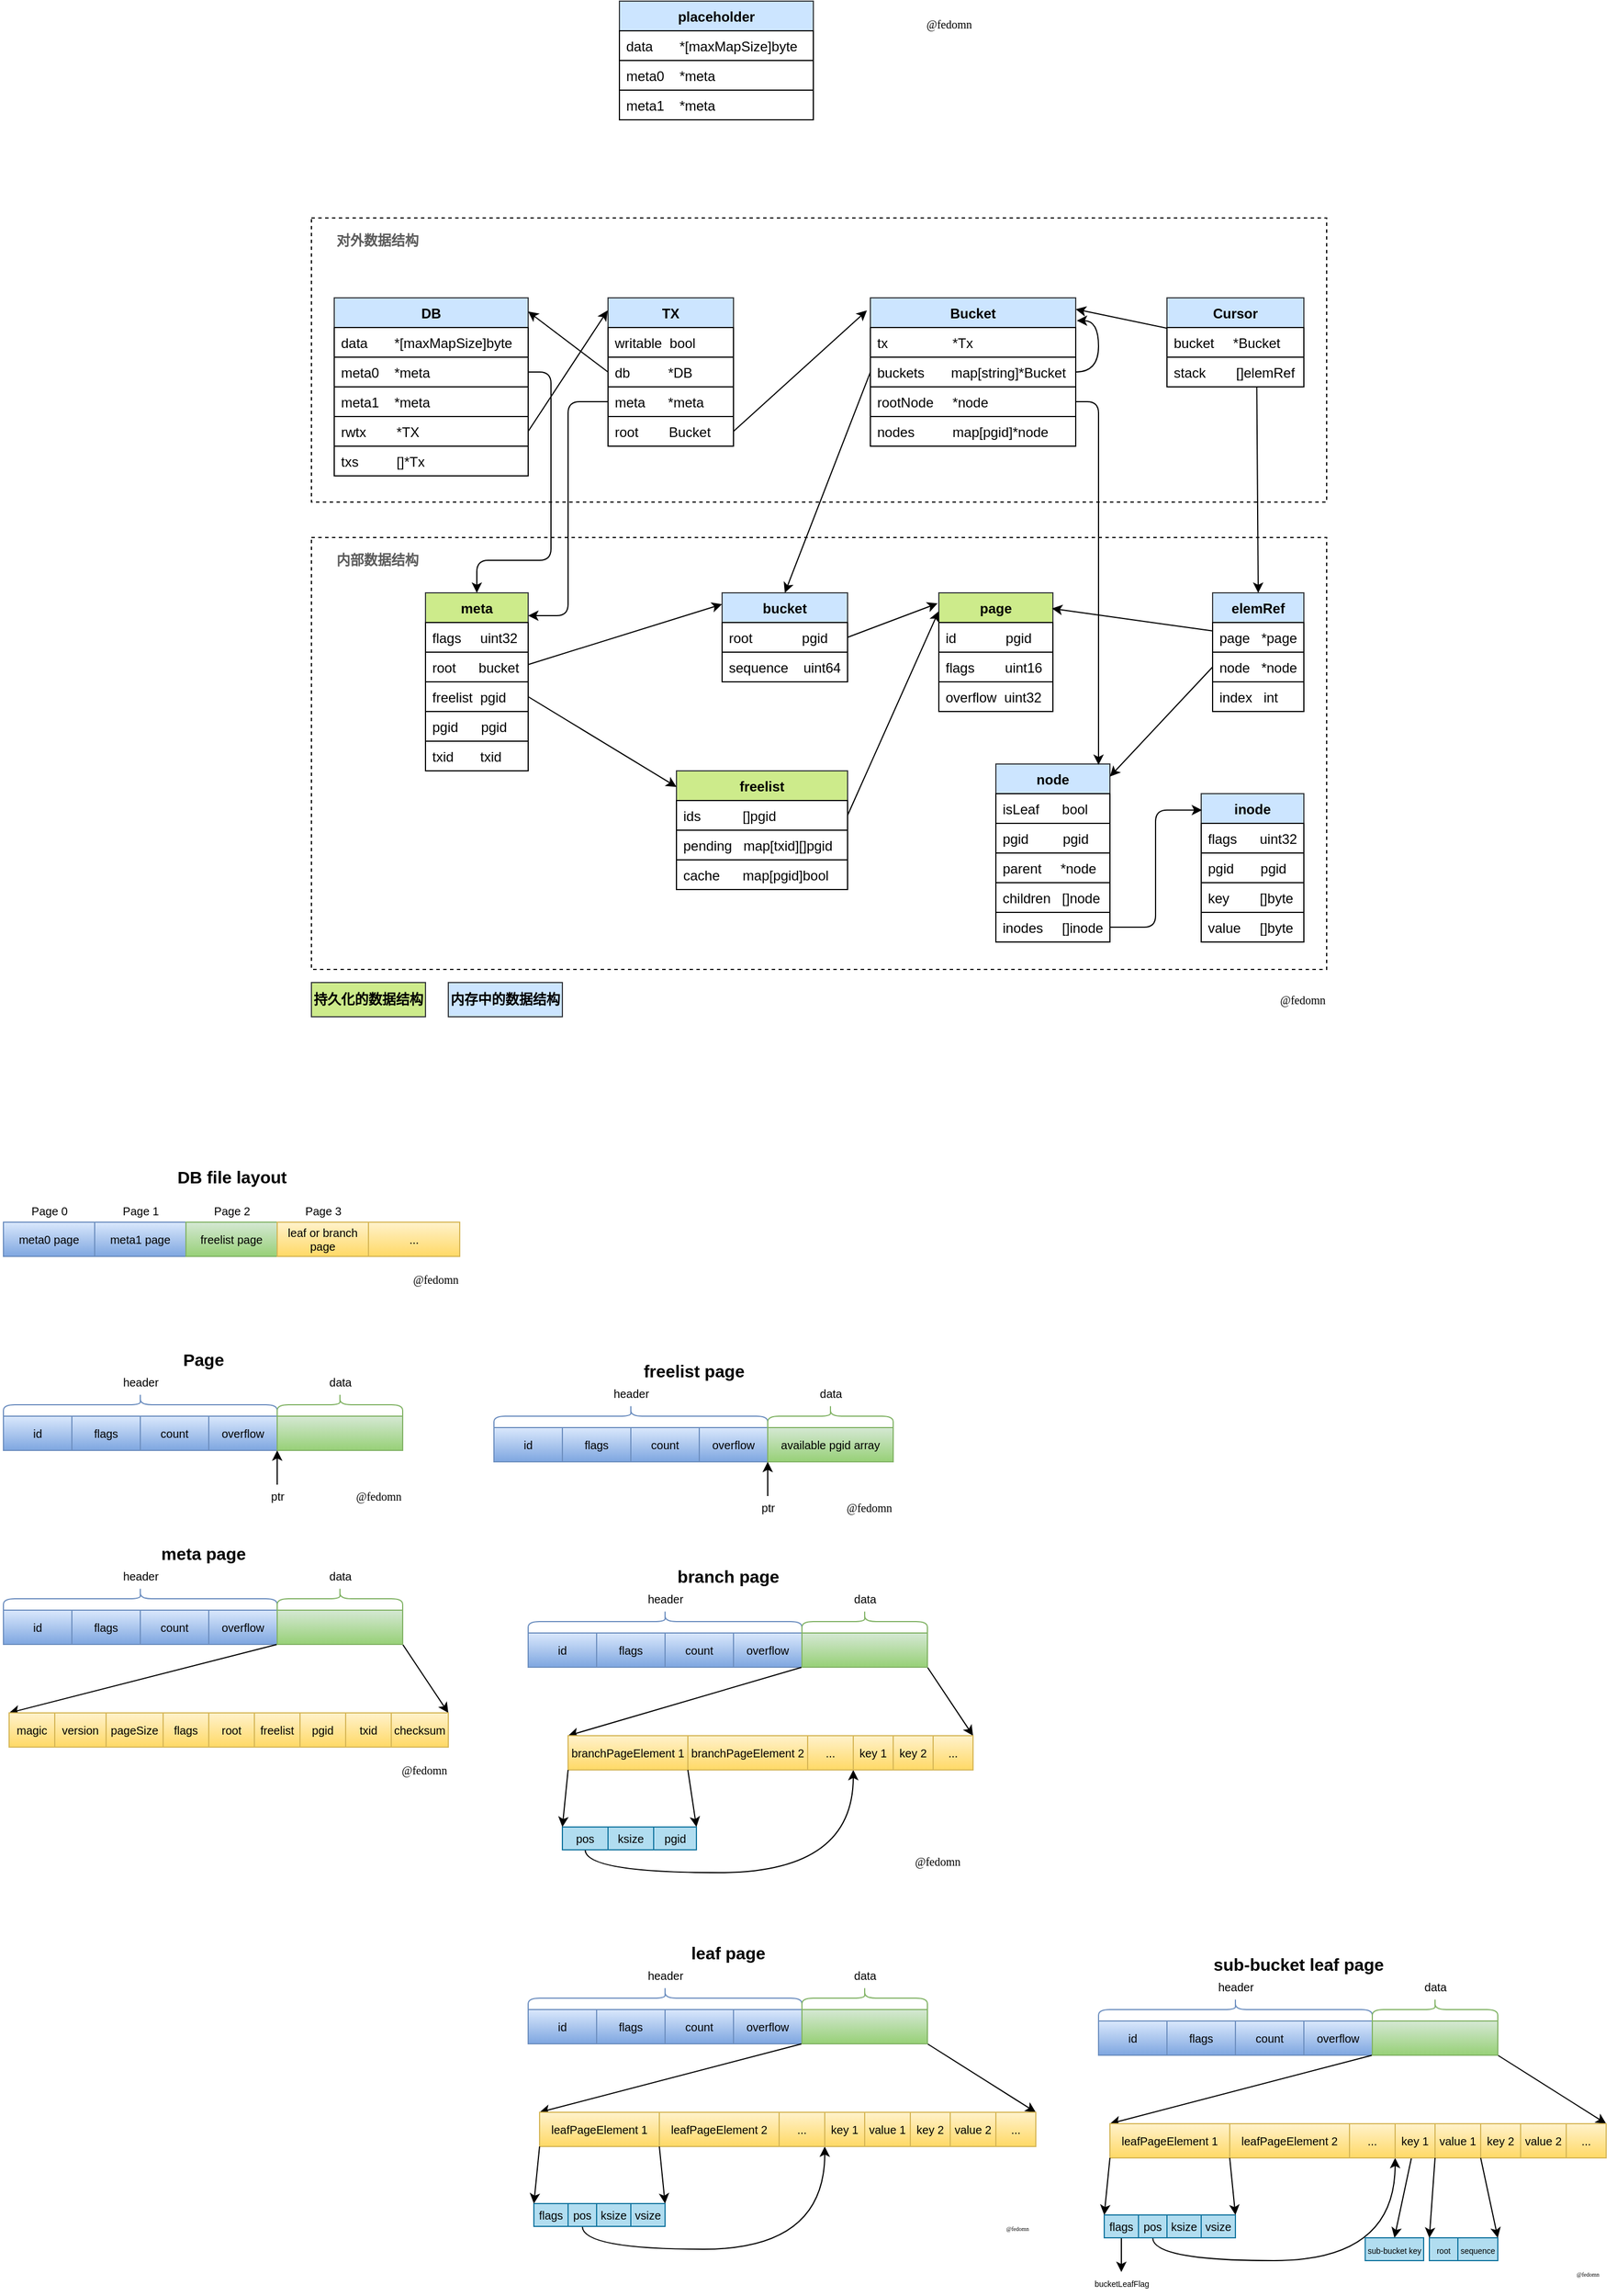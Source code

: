 <mxfile version="14.2.7" type="device"><diagram id="7A-cFMW4e_pg1NC5yYTy" name="Page-1"><mxGraphModel dx="998" dy="466" grid="1" gridSize="10" guides="1" tooltips="1" connect="1" arrows="1" fold="1" page="1" pageScale="1" pageWidth="3300" pageHeight="4681" math="0" shadow="0"><root><mxCell id="0"/><mxCell id="1" parent="0"/><mxCell id="YaYbznPoxiHA-DA2qYGH-130" value="" style="rounded=0;whiteSpace=wrap;html=1;labelBackgroundColor=none;sketch=0;strokeColor=#000000;fillColor=none;fontColor=#5C5C5C;align=left;dashed=1;" parent="1" vertex="1"><mxGeometry x="370" y="550" width="890" height="378.5" as="geometry"/></mxCell><mxCell id="YaYbznPoxiHA-DA2qYGH-129" value="" style="rounded=0;whiteSpace=wrap;html=1;labelBackgroundColor=none;sketch=0;strokeColor=#000000;fillColor=none;fontColor=#5C5C5C;align=left;dashed=1;" parent="1" vertex="1"><mxGeometry x="370" y="270" width="890" height="249" as="geometry"/></mxCell><mxCell id="YaYbznPoxiHA-DA2qYGH-59" value="placeholder" style="swimlane;fontStyle=1;align=center;verticalAlign=top;childLayout=stackLayout;horizontal=1;startSize=26;horizontalStack=0;resizeParent=1;resizeParentMax=0;resizeLast=0;collapsible=1;marginBottom=0;rounded=0;sketch=0;strokeColor=#36393d;fillColor=#cce5ff;" parent="1" vertex="1"><mxGeometry x="640" y="80" width="170" height="104" as="geometry"><mxRectangle x="400" y="340" width="50" height="26" as="alternateBounds"/></mxGeometry></mxCell><mxCell id="YaYbznPoxiHA-DA2qYGH-60" value="data       *[maxMapSize]byte" style="text;fillColor=none;align=left;verticalAlign=middle;spacingLeft=4;spacingRight=4;overflow=hidden;rotatable=0;points=[[0,0.5],[1,0.5]];portConstraint=eastwest;strokeColor=#000000;labelPosition=center;verticalLabelPosition=middle;labelBorderColor=none;labelBackgroundColor=none;" parent="YaYbznPoxiHA-DA2qYGH-59" vertex="1"><mxGeometry y="26" width="170" height="26" as="geometry"/></mxCell><object label="meta0    *meta" id="YaYbznPoxiHA-DA2qYGH-61"><mxCell style="text;align=left;verticalAlign=middle;spacingLeft=4;spacingRight=4;overflow=hidden;rotatable=0;points=[[0,0.5],[1,0.5]];portConstraint=eastwest;strokeColor=#000000;labelPosition=center;verticalLabelPosition=middle;labelBorderColor=none;labelBackgroundColor=none;" parent="YaYbznPoxiHA-DA2qYGH-59" vertex="1"><mxGeometry y="52" width="170" height="26" as="geometry"/></mxCell></object><object label="meta1    *meta" id="YaYbznPoxiHA-DA2qYGH-62"><mxCell style="text;fillColor=none;align=left;verticalAlign=middle;spacingLeft=4;spacingRight=4;overflow=hidden;rotatable=0;points=[[0,0.5],[1,0.5]];portConstraint=eastwest;strokeColor=#000000;labelPosition=center;verticalLabelPosition=middle;labelBorderColor=none;labelBackgroundColor=none;" parent="YaYbznPoxiHA-DA2qYGH-59" vertex="1"><mxGeometry y="78" width="170" height="26" as="geometry"/></mxCell></object><mxCell id="YaYbznPoxiHA-DA2qYGH-19" value="DB" style="swimlane;fontStyle=1;align=center;verticalAlign=top;childLayout=stackLayout;horizontal=1;startSize=26;horizontalStack=0;resizeParent=1;resizeParentMax=0;resizeLast=0;collapsible=1;marginBottom=0;rounded=0;sketch=0;strokeColor=#36393d;fillColor=#cce5ff;" parent="1" vertex="1"><mxGeometry x="390" y="340" width="170" height="156" as="geometry"><mxRectangle x="400" y="340" width="50" height="26" as="alternateBounds"/></mxGeometry></mxCell><mxCell id="YaYbznPoxiHA-DA2qYGH-20" value="data       *[maxMapSize]byte" style="text;fillColor=none;align=left;verticalAlign=middle;spacingLeft=4;spacingRight=4;overflow=hidden;rotatable=0;points=[[0,0.5],[1,0.5]];portConstraint=eastwest;strokeColor=#000000;labelPosition=center;verticalLabelPosition=middle;labelBorderColor=none;labelBackgroundColor=none;" parent="YaYbznPoxiHA-DA2qYGH-19" vertex="1"><mxGeometry y="26" width="170" height="26" as="geometry"/></mxCell><object label="meta0    *meta" id="YaYbznPoxiHA-DA2qYGH-22"><mxCell style="text;align=left;verticalAlign=middle;spacingLeft=4;spacingRight=4;overflow=hidden;rotatable=0;points=[[0,0.5],[1,0.5]];portConstraint=eastwest;strokeColor=#000000;labelPosition=center;verticalLabelPosition=middle;labelBorderColor=none;labelBackgroundColor=none;" parent="YaYbznPoxiHA-DA2qYGH-19" vertex="1"><mxGeometry y="52" width="170" height="26" as="geometry"/></mxCell></object><object label="meta1    *meta" id="YaYbznPoxiHA-DA2qYGH-56"><mxCell style="text;fillColor=none;align=left;verticalAlign=middle;spacingLeft=4;spacingRight=4;overflow=hidden;rotatable=0;points=[[0,0.5],[1,0.5]];portConstraint=eastwest;strokeColor=#000000;labelPosition=center;verticalLabelPosition=middle;labelBorderColor=none;labelBackgroundColor=none;" parent="YaYbznPoxiHA-DA2qYGH-19" vertex="1"><mxGeometry y="78" width="170" height="26" as="geometry"/></mxCell></object><object label="rwtx        *TX" id="YaYbznPoxiHA-DA2qYGH-57"><mxCell style="text;fillColor=none;align=left;verticalAlign=middle;spacingLeft=4;spacingRight=4;overflow=hidden;rotatable=0;points=[[0,0.5],[1,0.5]];portConstraint=eastwest;strokeColor=#000000;labelPosition=center;verticalLabelPosition=middle;labelBorderColor=none;labelBackgroundColor=none;" parent="YaYbznPoxiHA-DA2qYGH-19" vertex="1"><mxGeometry y="104" width="170" height="26" as="geometry"/></mxCell></object><object label="txs          []*Tx" id="YaYbznPoxiHA-DA2qYGH-58"><mxCell style="text;fillColor=none;align=left;verticalAlign=middle;spacingLeft=4;spacingRight=4;overflow=hidden;rotatable=0;points=[[0,0.5],[1,0.5]];portConstraint=eastwest;strokeColor=#000000;labelPosition=center;verticalLabelPosition=middle;labelBorderColor=none;labelBackgroundColor=none;" parent="YaYbznPoxiHA-DA2qYGH-19" vertex="1"><mxGeometry y="130" width="170" height="26" as="geometry"/></mxCell></object><mxCell id="YaYbznPoxiHA-DA2qYGH-65" value="TX" style="swimlane;fontStyle=1;align=center;verticalAlign=top;childLayout=stackLayout;horizontal=1;startSize=26;horizontalStack=0;resizeParent=1;resizeParentMax=0;resizeLast=0;collapsible=1;marginBottom=0;rounded=0;sketch=0;strokeColor=#36393d;fillColor=#cce5ff;" parent="1" vertex="1"><mxGeometry x="630" y="340" width="110" height="130" as="geometry"><mxRectangle x="400" y="340" width="50" height="26" as="alternateBounds"/></mxGeometry></mxCell><mxCell id="YaYbznPoxiHA-DA2qYGH-66" value="writable  bool" style="text;fillColor=none;align=left;verticalAlign=middle;spacingLeft=4;spacingRight=4;overflow=hidden;rotatable=0;points=[[0,0.5],[1,0.5]];portConstraint=eastwest;strokeColor=#000000;labelPosition=center;verticalLabelPosition=middle;labelBorderColor=none;labelBackgroundColor=none;" parent="YaYbznPoxiHA-DA2qYGH-65" vertex="1"><mxGeometry y="26" width="110" height="26" as="geometry"/></mxCell><object label="db          *DB" id="YaYbznPoxiHA-DA2qYGH-67"><mxCell style="text;align=left;verticalAlign=middle;spacingLeft=4;spacingRight=4;overflow=hidden;rotatable=0;points=[[0,0.5],[1,0.5]];portConstraint=eastwest;strokeColor=#000000;labelPosition=center;verticalLabelPosition=middle;labelBorderColor=none;labelBackgroundColor=none;" parent="YaYbznPoxiHA-DA2qYGH-65" vertex="1"><mxGeometry y="52" width="110" height="26" as="geometry"/></mxCell></object><object label="meta      *meta" id="YaYbznPoxiHA-DA2qYGH-68"><mxCell style="text;fillColor=none;align=left;verticalAlign=middle;spacingLeft=4;spacingRight=4;overflow=hidden;rotatable=0;points=[[0,0.5],[1,0.5]];portConstraint=eastwest;strokeColor=#000000;labelPosition=center;verticalLabelPosition=middle;labelBorderColor=none;labelBackgroundColor=none;" parent="YaYbznPoxiHA-DA2qYGH-65" vertex="1"><mxGeometry y="78" width="110" height="26" as="geometry"/></mxCell></object><object label="root        Bucket" id="YaYbznPoxiHA-DA2qYGH-69"><mxCell style="text;fillColor=none;align=left;verticalAlign=middle;spacingLeft=4;spacingRight=4;overflow=hidden;rotatable=0;points=[[0,0.5],[1,0.5]];portConstraint=eastwest;strokeColor=#000000;labelPosition=center;verticalLabelPosition=middle;labelBorderColor=none;labelBackgroundColor=none;" parent="YaYbznPoxiHA-DA2qYGH-65" vertex="1"><mxGeometry y="104" width="110" height="26" as="geometry"/></mxCell></object><mxCell id="YaYbznPoxiHA-DA2qYGH-70" value="Bucket" style="swimlane;fontStyle=1;align=center;verticalAlign=top;childLayout=stackLayout;horizontal=1;startSize=26;horizontalStack=0;resizeParent=1;resizeParentMax=0;resizeLast=0;collapsible=1;marginBottom=0;rounded=0;sketch=0;strokeColor=#36393d;fillColor=#cce5ff;" parent="1" vertex="1"><mxGeometry x="860" y="340" width="180" height="130" as="geometry"><mxRectangle x="400" y="340" width="50" height="26" as="alternateBounds"/></mxGeometry></mxCell><mxCell id="YaYbznPoxiHA-DA2qYGH-71" value="tx                 *Tx" style="text;fillColor=none;align=left;verticalAlign=middle;spacingLeft=4;spacingRight=4;overflow=hidden;rotatable=0;points=[[0,0.5],[1,0.5]];portConstraint=eastwest;strokeColor=#000000;labelPosition=center;verticalLabelPosition=middle;labelBorderColor=none;labelBackgroundColor=none;" parent="YaYbznPoxiHA-DA2qYGH-70" vertex="1"><mxGeometry y="26" width="180" height="26" as="geometry"/></mxCell><object label="buckets       map[string]*Bucket" id="YaYbznPoxiHA-DA2qYGH-72"><mxCell style="text;align=left;verticalAlign=middle;spacingLeft=4;spacingRight=4;overflow=hidden;rotatable=0;points=[[0,0.5],[1,0.5]];portConstraint=eastwest;strokeColor=#000000;labelPosition=center;verticalLabelPosition=middle;labelBorderColor=none;labelBackgroundColor=none;" parent="YaYbznPoxiHA-DA2qYGH-70" vertex="1"><mxGeometry y="52" width="180" height="26" as="geometry"/></mxCell></object><object label="rootNode     *node" id="YaYbznPoxiHA-DA2qYGH-73"><mxCell style="text;fillColor=none;align=left;verticalAlign=middle;spacingLeft=4;spacingRight=4;overflow=hidden;rotatable=0;points=[[0,0.5],[1,0.5]];portConstraint=eastwest;strokeColor=#000000;labelPosition=center;verticalLabelPosition=middle;labelBorderColor=none;labelBackgroundColor=none;" parent="YaYbznPoxiHA-DA2qYGH-70" vertex="1"><mxGeometry y="78" width="180" height="26" as="geometry"/></mxCell></object><object label="nodes          map[pgid]*node" id="YaYbznPoxiHA-DA2qYGH-74"><mxCell style="text;fillColor=none;align=left;verticalAlign=middle;spacingLeft=4;spacingRight=4;overflow=hidden;rotatable=0;points=[[0,0.5],[1,0.5]];portConstraint=eastwest;strokeColor=#000000;labelPosition=center;verticalLabelPosition=middle;labelBorderColor=none;labelBackgroundColor=none;" parent="YaYbznPoxiHA-DA2qYGH-70" vertex="1"><mxGeometry y="104" width="180" height="26" as="geometry"/></mxCell></object><mxCell id="YaYbznPoxiHA-DA2qYGH-116" style="edgeStyle=orthogonalEdgeStyle;rounded=1;sketch=0;orthogonalLoop=1;jettySize=auto;html=1;strokeColor=#000000;fillColor=#21C0A5;fontColor=#5C5C5C;curved=1;exitX=1;exitY=0.5;exitDx=0;exitDy=0;" parent="YaYbznPoxiHA-DA2qYGH-70" source="YaYbznPoxiHA-DA2qYGH-72" edge="1"><mxGeometry relative="1" as="geometry"><mxPoint x="181" y="20" as="targetPoint"/><Array as="points"><mxPoint x="200" y="65"/><mxPoint x="200" y="20"/></Array></mxGeometry></mxCell><mxCell id="YaYbznPoxiHA-DA2qYGH-75" value="Cursor" style="swimlane;fontStyle=1;align=center;verticalAlign=top;childLayout=stackLayout;horizontal=1;startSize=26;horizontalStack=0;resizeParent=1;resizeParentMax=0;resizeLast=0;collapsible=1;marginBottom=0;rounded=0;sketch=0;strokeColor=#36393d;fillColor=#cce5ff;" parent="1" vertex="1"><mxGeometry x="1120" y="340" width="120" height="78" as="geometry"><mxRectangle x="400" y="340" width="50" height="26" as="alternateBounds"/></mxGeometry></mxCell><mxCell id="YaYbznPoxiHA-DA2qYGH-76" value="bucket     *Bucket" style="text;fillColor=none;align=left;verticalAlign=middle;spacingLeft=4;spacingRight=4;overflow=hidden;rotatable=0;points=[[0,0.5],[1,0.5]];portConstraint=eastwest;strokeColor=#000000;labelPosition=center;verticalLabelPosition=middle;labelBorderColor=none;labelBackgroundColor=none;" parent="YaYbznPoxiHA-DA2qYGH-75" vertex="1"><mxGeometry y="26" width="120" height="26" as="geometry"/></mxCell><object label="stack        []elemRef" id="YaYbznPoxiHA-DA2qYGH-77"><mxCell style="text;align=left;verticalAlign=middle;spacingLeft=4;spacingRight=4;overflow=hidden;rotatable=0;points=[[0,0.5],[1,0.5]];portConstraint=eastwest;strokeColor=#000000;labelPosition=center;verticalLabelPosition=middle;labelBorderColor=none;labelBackgroundColor=none;" parent="YaYbznPoxiHA-DA2qYGH-75" vertex="1"><mxGeometry y="52" width="120" height="26" as="geometry"/></mxCell></object><mxCell id="YaYbznPoxiHA-DA2qYGH-79" value="elemRef" style="swimlane;fontStyle=1;align=center;verticalAlign=top;childLayout=stackLayout;horizontal=1;startSize=26;horizontalStack=0;resizeParent=1;resizeParentMax=0;resizeLast=0;collapsible=1;marginBottom=0;rounded=0;sketch=0;strokeColor=#36393d;fillColor=#cce5ff;" parent="1" vertex="1"><mxGeometry x="1160" y="598.5" width="80" height="104" as="geometry"><mxRectangle x="400" y="340" width="50" height="26" as="alternateBounds"/></mxGeometry></mxCell><mxCell id="YaYbznPoxiHA-DA2qYGH-80" value="page   *page" style="text;fillColor=none;align=left;verticalAlign=middle;spacingLeft=4;spacingRight=4;overflow=hidden;rotatable=0;points=[[0,0.5],[1,0.5]];portConstraint=eastwest;strokeColor=#000000;labelPosition=center;verticalLabelPosition=middle;labelBorderColor=none;labelBackgroundColor=none;" parent="YaYbznPoxiHA-DA2qYGH-79" vertex="1"><mxGeometry y="26" width="80" height="26" as="geometry"/></mxCell><object label="node   *node" id="YaYbznPoxiHA-DA2qYGH-81"><mxCell style="text;align=left;verticalAlign=middle;spacingLeft=4;spacingRight=4;overflow=hidden;rotatable=0;points=[[0,0.5],[1,0.5]];portConstraint=eastwest;strokeColor=#000000;labelPosition=center;verticalLabelPosition=middle;labelBorderColor=none;labelBackgroundColor=none;" parent="YaYbznPoxiHA-DA2qYGH-79" vertex="1"><mxGeometry y="52" width="80" height="26" as="geometry"/></mxCell></object><object label="index   int" id="YaYbznPoxiHA-DA2qYGH-82"><mxCell style="text;fillColor=none;align=left;verticalAlign=middle;spacingLeft=4;spacingRight=4;overflow=hidden;rotatable=0;points=[[0,0.5],[1,0.5]];portConstraint=eastwest;strokeColor=#000000;labelPosition=center;verticalLabelPosition=middle;labelBorderColor=none;labelBackgroundColor=none;" parent="YaYbznPoxiHA-DA2qYGH-79" vertex="1"><mxGeometry y="78" width="80" height="26" as="geometry"/></mxCell></object><mxCell id="YaYbznPoxiHA-DA2qYGH-83" value="node" style="swimlane;fontStyle=1;align=center;verticalAlign=top;childLayout=stackLayout;horizontal=1;startSize=26;horizontalStack=0;resizeParent=1;resizeParentMax=0;resizeLast=0;collapsible=1;marginBottom=0;rounded=0;sketch=0;strokeColor=#36393d;fillColor=#cce5ff;" parent="1" vertex="1"><mxGeometry x="970" y="748.5" width="100" height="156" as="geometry"><mxRectangle x="400" y="340" width="50" height="26" as="alternateBounds"/></mxGeometry></mxCell><mxCell id="YaYbznPoxiHA-DA2qYGH-84" value="isLeaf      bool" style="text;fillColor=none;align=left;verticalAlign=middle;spacingLeft=4;spacingRight=4;overflow=hidden;rotatable=0;points=[[0,0.5],[1,0.5]];portConstraint=eastwest;strokeColor=#000000;labelPosition=center;verticalLabelPosition=middle;labelBorderColor=none;labelBackgroundColor=none;" parent="YaYbznPoxiHA-DA2qYGH-83" vertex="1"><mxGeometry y="26" width="100" height="26" as="geometry"/></mxCell><mxCell id="YaYbznPoxiHA-DA2qYGH-87" value="pgid         pgid" style="text;fillColor=none;align=left;verticalAlign=middle;spacingLeft=4;spacingRight=4;overflow=hidden;rotatable=0;points=[[0,0.5],[1,0.5]];portConstraint=eastwest;strokeColor=#000000;labelPosition=center;verticalLabelPosition=middle;labelBorderColor=none;labelBackgroundColor=none;" parent="YaYbznPoxiHA-DA2qYGH-83" vertex="1"><mxGeometry y="52" width="100" height="26" as="geometry"/></mxCell><object label="parent     *node" id="YaYbznPoxiHA-DA2qYGH-85"><mxCell style="text;align=left;verticalAlign=middle;spacingLeft=4;spacingRight=4;overflow=hidden;rotatable=0;points=[[0,0.5],[1,0.5]];portConstraint=eastwest;strokeColor=#000000;labelPosition=center;verticalLabelPosition=middle;labelBorderColor=none;labelBackgroundColor=none;" parent="YaYbznPoxiHA-DA2qYGH-83" vertex="1"><mxGeometry y="78" width="100" height="26" as="geometry"/></mxCell></object><object label="children   []node" id="YaYbznPoxiHA-DA2qYGH-86"><mxCell style="text;fillColor=none;align=left;verticalAlign=middle;spacingLeft=4;spacingRight=4;overflow=hidden;rotatable=0;points=[[0,0.5],[1,0.5]];portConstraint=eastwest;strokeColor=#000000;labelPosition=center;verticalLabelPosition=middle;labelBorderColor=none;labelBackgroundColor=none;" parent="YaYbznPoxiHA-DA2qYGH-83" vertex="1"><mxGeometry y="104" width="100" height="26" as="geometry"/></mxCell></object><object label="inodes     []inode" id="YaYbznPoxiHA-DA2qYGH-88"><mxCell style="text;fillColor=none;align=left;verticalAlign=middle;spacingLeft=4;spacingRight=4;overflow=hidden;rotatable=0;points=[[0,0.5],[1,0.5]];portConstraint=eastwest;strokeColor=#000000;labelPosition=center;verticalLabelPosition=middle;labelBorderColor=none;labelBackgroundColor=none;" parent="YaYbznPoxiHA-DA2qYGH-83" vertex="1"><mxGeometry y="130" width="100" height="26" as="geometry"/></mxCell></object><mxCell id="YaYbznPoxiHA-DA2qYGH-89" value="page" style="swimlane;fontStyle=1;align=center;verticalAlign=top;childLayout=stackLayout;horizontal=1;startSize=26;horizontalStack=0;resizeParent=1;resizeParentMax=0;resizeLast=0;collapsible=1;marginBottom=0;rounded=0;sketch=0;strokeColor=#36393d;fillColor=#cdeb8b;" parent="1" vertex="1"><mxGeometry x="920" y="598.5" width="100" height="104" as="geometry"><mxRectangle x="400" y="340" width="50" height="26" as="alternateBounds"/></mxGeometry></mxCell><mxCell id="YaYbznPoxiHA-DA2qYGH-90" value="id             pgid" style="text;fillColor=none;align=left;verticalAlign=middle;spacingLeft=4;spacingRight=4;overflow=hidden;rotatable=0;points=[[0,0.5],[1,0.5]];portConstraint=eastwest;strokeColor=#000000;labelPosition=center;verticalLabelPosition=middle;labelBorderColor=none;labelBackgroundColor=none;" parent="YaYbznPoxiHA-DA2qYGH-89" vertex="1"><mxGeometry y="26" width="100" height="26" as="geometry"/></mxCell><object label="flags        uint16" id="YaYbznPoxiHA-DA2qYGH-91"><mxCell style="text;align=left;verticalAlign=middle;spacingLeft=4;spacingRight=4;overflow=hidden;rotatable=0;points=[[0,0.5],[1,0.5]];portConstraint=eastwest;strokeColor=#000000;labelPosition=center;verticalLabelPosition=middle;labelBorderColor=none;labelBackgroundColor=none;" parent="YaYbznPoxiHA-DA2qYGH-89" vertex="1"><mxGeometry y="52" width="100" height="26" as="geometry"/></mxCell></object><object label="overflow  uint32" id="YaYbznPoxiHA-DA2qYGH-92"><mxCell style="text;fillColor=none;align=left;verticalAlign=middle;spacingLeft=4;spacingRight=4;overflow=hidden;rotatable=0;points=[[0,0.5],[1,0.5]];portConstraint=eastwest;strokeColor=#000000;labelPosition=center;verticalLabelPosition=middle;labelBorderColor=none;labelBackgroundColor=none;" parent="YaYbznPoxiHA-DA2qYGH-89" vertex="1"><mxGeometry y="78" width="100" height="26" as="geometry"/></mxCell></object><mxCell id="YaYbznPoxiHA-DA2qYGH-93" value="freelist" style="swimlane;fontStyle=1;align=center;verticalAlign=top;childLayout=stackLayout;horizontal=1;startSize=26;horizontalStack=0;resizeParent=1;resizeParentMax=0;resizeLast=0;collapsible=1;marginBottom=0;rounded=0;sketch=0;strokeColor=#36393d;fillColor=#cdeb8b;" parent="1" vertex="1"><mxGeometry x="690" y="754.5" width="150" height="104" as="geometry"><mxRectangle x="400" y="340" width="50" height="26" as="alternateBounds"/></mxGeometry></mxCell><mxCell id="YaYbznPoxiHA-DA2qYGH-94" value="ids           []pgid" style="text;fillColor=none;align=left;verticalAlign=middle;spacingLeft=4;spacingRight=4;overflow=hidden;rotatable=0;points=[[0,0.5],[1,0.5]];portConstraint=eastwest;strokeColor=#000000;labelPosition=center;verticalLabelPosition=middle;labelBorderColor=none;labelBackgroundColor=none;" parent="YaYbznPoxiHA-DA2qYGH-93" vertex="1"><mxGeometry y="26" width="150" height="26" as="geometry"/></mxCell><object label="pending   map[txid][]pgid" id="YaYbznPoxiHA-DA2qYGH-95"><mxCell style="text;align=left;verticalAlign=middle;spacingLeft=4;spacingRight=4;overflow=hidden;rotatable=0;points=[[0,0.5],[1,0.5]];portConstraint=eastwest;strokeColor=#000000;labelPosition=center;verticalLabelPosition=middle;labelBorderColor=none;labelBackgroundColor=none;" parent="YaYbznPoxiHA-DA2qYGH-93" vertex="1"><mxGeometry y="52" width="150" height="26" as="geometry"/></mxCell></object><object label="cache      map[pgid]bool" id="YaYbznPoxiHA-DA2qYGH-96"><mxCell style="text;fillColor=none;align=left;verticalAlign=middle;spacingLeft=4;spacingRight=4;overflow=hidden;rotatable=0;points=[[0,0.5],[1,0.5]];portConstraint=eastwest;strokeColor=#000000;labelPosition=center;verticalLabelPosition=middle;labelBorderColor=none;labelBackgroundColor=none;" parent="YaYbznPoxiHA-DA2qYGH-93" vertex="1"><mxGeometry y="78" width="150" height="26" as="geometry"/></mxCell></object><mxCell id="YaYbznPoxiHA-DA2qYGH-97" value="inode" style="swimlane;fontStyle=1;align=center;verticalAlign=top;childLayout=stackLayout;horizontal=1;startSize=26;horizontalStack=0;resizeParent=1;resizeParentMax=0;resizeLast=0;collapsible=1;marginBottom=0;rounded=0;sketch=0;strokeColor=#36393d;fillColor=#cce5ff;" parent="1" vertex="1"><mxGeometry x="1150" y="774.5" width="90" height="130" as="geometry"><mxRectangle x="400" y="340" width="50" height="26" as="alternateBounds"/></mxGeometry></mxCell><mxCell id="YaYbznPoxiHA-DA2qYGH-98" value="flags      uint32" style="text;fillColor=none;align=left;verticalAlign=middle;spacingLeft=4;spacingRight=4;overflow=hidden;rotatable=0;points=[[0,0.5],[1,0.5]];portConstraint=eastwest;strokeColor=#000000;labelPosition=center;verticalLabelPosition=middle;labelBorderColor=none;labelBackgroundColor=none;" parent="YaYbznPoxiHA-DA2qYGH-97" vertex="1"><mxGeometry y="26" width="90" height="26" as="geometry"/></mxCell><object label="pgid       pgid" id="YaYbznPoxiHA-DA2qYGH-99"><mxCell style="text;align=left;verticalAlign=middle;spacingLeft=4;spacingRight=4;overflow=hidden;rotatable=0;points=[[0,0.5],[1,0.5]];portConstraint=eastwest;strokeColor=#000000;labelPosition=center;verticalLabelPosition=middle;labelBorderColor=none;labelBackgroundColor=none;" parent="YaYbznPoxiHA-DA2qYGH-97" vertex="1"><mxGeometry y="52" width="90" height="26" as="geometry"/></mxCell></object><object label="key        []byte" id="YaYbznPoxiHA-DA2qYGH-100"><mxCell style="text;fillColor=none;align=left;verticalAlign=middle;spacingLeft=4;spacingRight=4;overflow=hidden;rotatable=0;points=[[0,0.5],[1,0.5]];portConstraint=eastwest;strokeColor=#000000;labelPosition=center;verticalLabelPosition=middle;labelBorderColor=none;labelBackgroundColor=none;" parent="YaYbznPoxiHA-DA2qYGH-97" vertex="1"><mxGeometry y="78" width="90" height="26" as="geometry"/></mxCell></object><object label="value     []byte" id="YaYbznPoxiHA-DA2qYGH-101"><mxCell style="text;fillColor=none;align=left;verticalAlign=middle;spacingLeft=4;spacingRight=4;overflow=hidden;rotatable=0;points=[[0,0.5],[1,0.5]];portConstraint=eastwest;strokeColor=#000000;labelPosition=center;verticalLabelPosition=middle;labelBorderColor=none;labelBackgroundColor=none;" parent="YaYbznPoxiHA-DA2qYGH-97" vertex="1"><mxGeometry y="104" width="90" height="26" as="geometry"/></mxCell></object><mxCell id="YaYbznPoxiHA-DA2qYGH-102" value="bucket" style="swimlane;fontStyle=1;align=center;verticalAlign=top;childLayout=stackLayout;horizontal=1;startSize=26;horizontalStack=0;resizeParent=1;resizeParentMax=0;resizeLast=0;collapsible=1;marginBottom=0;rounded=0;sketch=0;strokeColor=#36393d;fillColor=#cce5ff;" parent="1" vertex="1"><mxGeometry x="730" y="598.5" width="110" height="78" as="geometry"><mxRectangle x="400" y="340" width="50" height="26" as="alternateBounds"/></mxGeometry></mxCell><mxCell id="YaYbznPoxiHA-DA2qYGH-103" value="root             pgid" style="text;fillColor=none;align=left;verticalAlign=middle;spacingLeft=4;spacingRight=4;overflow=hidden;rotatable=0;points=[[0,0.5],[1,0.5]];portConstraint=eastwest;strokeColor=#000000;labelPosition=center;verticalLabelPosition=middle;labelBorderColor=none;labelBackgroundColor=none;" parent="YaYbznPoxiHA-DA2qYGH-102" vertex="1"><mxGeometry y="26" width="110" height="26" as="geometry"/></mxCell><object label="sequence    uint64" id="YaYbznPoxiHA-DA2qYGH-104"><mxCell style="text;align=left;verticalAlign=middle;spacingLeft=4;spacingRight=4;overflow=hidden;rotatable=0;points=[[0,0.5],[1,0.5]];portConstraint=eastwest;strokeColor=#000000;labelPosition=center;verticalLabelPosition=middle;labelBorderColor=none;labelBackgroundColor=none;" parent="YaYbznPoxiHA-DA2qYGH-102" vertex="1"><mxGeometry y="52" width="110" height="26" as="geometry"/></mxCell></object><mxCell id="YaYbznPoxiHA-DA2qYGH-106" value="meta" style="swimlane;fontStyle=1;align=center;verticalAlign=top;childLayout=stackLayout;horizontal=1;startSize=26;horizontalStack=0;resizeParent=1;resizeParentMax=0;resizeLast=0;collapsible=1;marginBottom=0;rounded=0;sketch=0;strokeColor=#36393d;fillColor=#cdeb8b;" parent="1" vertex="1"><mxGeometry x="470" y="598.5" width="90" height="156" as="geometry"><mxRectangle x="400" y="340" width="50" height="26" as="alternateBounds"/></mxGeometry></mxCell><mxCell id="YaYbznPoxiHA-DA2qYGH-107" value="flags     uint32" style="text;fillColor=none;align=left;verticalAlign=middle;spacingLeft=4;spacingRight=4;overflow=hidden;rotatable=0;points=[[0,0.5],[1,0.5]];portConstraint=eastwest;strokeColor=#000000;labelPosition=center;verticalLabelPosition=middle;labelBorderColor=none;labelBackgroundColor=none;" parent="YaYbznPoxiHA-DA2qYGH-106" vertex="1"><mxGeometry y="26" width="90" height="26" as="geometry"/></mxCell><object label="root      bucket" id="YaYbznPoxiHA-DA2qYGH-108"><mxCell style="text;align=left;verticalAlign=middle;spacingLeft=4;spacingRight=4;overflow=hidden;rotatable=0;points=[[0,0.5],[1,0.5]];portConstraint=eastwest;strokeColor=#000000;labelPosition=center;verticalLabelPosition=middle;labelBorderColor=none;labelBackgroundColor=none;" parent="YaYbznPoxiHA-DA2qYGH-106" vertex="1"><mxGeometry y="52" width="90" height="26" as="geometry"/></mxCell></object><object label="freelist  pgid" id="YaYbznPoxiHA-DA2qYGH-109"><mxCell style="text;fillColor=none;align=left;verticalAlign=middle;spacingLeft=4;spacingRight=4;overflow=hidden;rotatable=0;points=[[0,0.5],[1,0.5]];portConstraint=eastwest;strokeColor=#000000;labelPosition=center;verticalLabelPosition=middle;labelBorderColor=none;labelBackgroundColor=none;" parent="YaYbznPoxiHA-DA2qYGH-106" vertex="1"><mxGeometry y="78" width="90" height="26" as="geometry"/></mxCell></object><object label="pgid      pgid" id="YaYbznPoxiHA-DA2qYGH-110"><mxCell style="text;fillColor=none;align=left;verticalAlign=middle;spacingLeft=4;spacingRight=4;overflow=hidden;rotatable=0;points=[[0,0.5],[1,0.5]];portConstraint=eastwest;strokeColor=#000000;labelPosition=center;verticalLabelPosition=middle;labelBorderColor=none;labelBackgroundColor=none;" parent="YaYbznPoxiHA-DA2qYGH-106" vertex="1"><mxGeometry y="104" width="90" height="26" as="geometry"/></mxCell></object><object label="txid       txid" id="YaYbznPoxiHA-DA2qYGH-111"><mxCell style="text;fillColor=none;align=left;verticalAlign=middle;spacingLeft=4;spacingRight=4;overflow=hidden;rotatable=0;points=[[0,0.5],[1,0.5]];portConstraint=eastwest;strokeColor=#000000;labelPosition=center;verticalLabelPosition=middle;labelBorderColor=none;labelBackgroundColor=none;" parent="YaYbznPoxiHA-DA2qYGH-106" vertex="1"><mxGeometry y="130" width="90" height="26" as="geometry"/></mxCell></object><mxCell id="YaYbznPoxiHA-DA2qYGH-112" style="rounded=1;sketch=0;orthogonalLoop=1;jettySize=auto;html=1;fillColor=#21C0A5;fontColor=#5C5C5C;exitX=0;exitY=0.5;exitDx=0;exitDy=0;" parent="1" source="YaYbznPoxiHA-DA2qYGH-67" edge="1"><mxGeometry relative="1" as="geometry"><mxPoint x="560" y="352" as="targetPoint"/></mxGeometry></mxCell><mxCell id="YaYbznPoxiHA-DA2qYGH-113" style="edgeStyle=none;rounded=1;sketch=0;orthogonalLoop=1;jettySize=auto;html=1;strokeColor=#000000;fillColor=#21C0A5;fontColor=#5C5C5C;exitX=1;exitY=0.5;exitDx=0;exitDy=0;entryX=-0.003;entryY=0.085;entryDx=0;entryDy=0;entryPerimeter=0;" parent="1" source="YaYbznPoxiHA-DA2qYGH-57" target="YaYbznPoxiHA-DA2qYGH-65" edge="1"><mxGeometry relative="1" as="geometry"><mxPoint x="628" y="352" as="targetPoint"/></mxGeometry></mxCell><mxCell id="YaYbznPoxiHA-DA2qYGH-114" style="rounded=1;sketch=0;orthogonalLoop=1;jettySize=auto;html=1;strokeColor=#000000;fillColor=#21C0A5;fontColor=#5C5C5C;exitX=1;exitY=0.5;exitDx=0;exitDy=0;entryX=-0.017;entryY=0.085;entryDx=0;entryDy=0;entryPerimeter=0;" parent="1" source="YaYbznPoxiHA-DA2qYGH-69" target="YaYbznPoxiHA-DA2qYGH-70" edge="1"><mxGeometry relative="1" as="geometry"><mxPoint x="700" y="457.0" as="sourcePoint"/><mxPoint x="780" y="351" as="targetPoint"/></mxGeometry></mxCell><mxCell id="YaYbznPoxiHA-DA2qYGH-115" style="rounded=1;sketch=0;orthogonalLoop=1;jettySize=auto;html=1;entryX=1;entryY=0.077;entryDx=0;entryDy=0;strokeColor=#000000;fillColor=#21C0A5;fontColor=#5C5C5C;entryPerimeter=0;" parent="1" source="YaYbznPoxiHA-DA2qYGH-76" target="YaYbznPoxiHA-DA2qYGH-70" edge="1"><mxGeometry relative="1" as="geometry"/></mxCell><mxCell id="YaYbznPoxiHA-DA2qYGH-117" style="edgeStyle=none;rounded=1;sketch=0;orthogonalLoop=1;jettySize=auto;html=1;entryX=0.5;entryY=0;entryDx=0;entryDy=0;strokeColor=#000000;fillColor=#21C0A5;fontColor=#5C5C5C;exitX=0.656;exitY=1;exitDx=0;exitDy=0;exitPerimeter=0;" parent="1" source="YaYbznPoxiHA-DA2qYGH-77" target="YaYbznPoxiHA-DA2qYGH-79" edge="1"><mxGeometry relative="1" as="geometry"/></mxCell><mxCell id="YaYbznPoxiHA-DA2qYGH-118" style="edgeStyle=none;rounded=1;sketch=0;orthogonalLoop=1;jettySize=auto;html=1;strokeColor=#000000;fillColor=#21C0A5;fontColor=#5C5C5C;entryX=0.992;entryY=0.132;entryDx=0;entryDy=0;entryPerimeter=0;" parent="1" source="YaYbznPoxiHA-DA2qYGH-80" target="YaYbznPoxiHA-DA2qYGH-89" edge="1"><mxGeometry relative="1" as="geometry"><mxPoint x="1071" y="612.5" as="targetPoint"/></mxGeometry></mxCell><mxCell id="YaYbznPoxiHA-DA2qYGH-119" style="edgeStyle=none;rounded=1;sketch=0;orthogonalLoop=1;jettySize=auto;html=1;strokeColor=#000000;fillColor=#21C0A5;fontColor=#5C5C5C;exitX=0;exitY=0.5;exitDx=0;exitDy=0;" parent="1" source="YaYbznPoxiHA-DA2qYGH-81" edge="1"><mxGeometry relative="1" as="geometry"><mxPoint x="1070" y="759.5" as="targetPoint"/></mxGeometry></mxCell><mxCell id="YaYbznPoxiHA-DA2qYGH-120" style="edgeStyle=orthogonalEdgeStyle;rounded=1;sketch=0;orthogonalLoop=1;jettySize=auto;html=1;entryX=0.008;entryY=0.111;entryDx=0;entryDy=0;entryPerimeter=0;strokeColor=#000000;fillColor=#21C0A5;fontColor=#5C5C5C;exitX=1;exitY=0.5;exitDx=0;exitDy=0;" parent="1" source="YaYbznPoxiHA-DA2qYGH-88" target="YaYbznPoxiHA-DA2qYGH-97" edge="1"><mxGeometry relative="1" as="geometry"/></mxCell><mxCell id="YaYbznPoxiHA-DA2qYGH-121" style="edgeStyle=orthogonalEdgeStyle;rounded=1;sketch=0;orthogonalLoop=1;jettySize=auto;html=1;strokeColor=#000000;fillColor=#21C0A5;fontColor=#5C5C5C;" parent="1" source="YaYbznPoxiHA-DA2qYGH-22" target="YaYbznPoxiHA-DA2qYGH-106" edge="1"><mxGeometry relative="1" as="geometry"><Array as="points"><mxPoint x="580" y="405"/><mxPoint x="580" y="570"/></Array></mxGeometry></mxCell><mxCell id="YaYbznPoxiHA-DA2qYGH-122" style="rounded=1;sketch=0;orthogonalLoop=1;jettySize=auto;html=1;strokeColor=#000000;fillColor=#21C0A5;fontColor=#5C5C5C;exitX=0;exitY=0.5;exitDx=0;exitDy=0;entryX=0.5;entryY=0;entryDx=0;entryDy=0;" parent="1" source="YaYbznPoxiHA-DA2qYGH-72" target="YaYbznPoxiHA-DA2qYGH-102" edge="1"><mxGeometry relative="1" as="geometry"><mxPoint x="800" y="560" as="targetPoint"/></mxGeometry></mxCell><mxCell id="YaYbznPoxiHA-DA2qYGH-123" style="rounded=1;sketch=0;orthogonalLoop=1;jettySize=auto;html=1;exitX=1;exitY=0.5;exitDx=0;exitDy=0;strokeColor=#000000;fillColor=#21C0A5;fontColor=#5C5C5C;entryX=-0.011;entryY=0.089;entryDx=0;entryDy=0;entryPerimeter=0;" parent="1" source="YaYbznPoxiHA-DA2qYGH-103" target="YaYbznPoxiHA-DA2qYGH-89" edge="1"><mxGeometry relative="1" as="geometry"><mxPoint x="898" y="608.5" as="targetPoint"/></mxGeometry></mxCell><mxCell id="YaYbznPoxiHA-DA2qYGH-124" style="edgeStyle=none;rounded=1;sketch=0;orthogonalLoop=1;jettySize=auto;html=1;entryX=-0.002;entryY=0.156;entryDx=0;entryDy=0;entryPerimeter=0;strokeColor=#000000;fillColor=#21C0A5;fontColor=#5C5C5C;exitX=1;exitY=0.5;exitDx=0;exitDy=0;" parent="1" source="YaYbznPoxiHA-DA2qYGH-94" target="YaYbznPoxiHA-DA2qYGH-89" edge="1"><mxGeometry relative="1" as="geometry"><mxPoint x="830" y="788.5" as="sourcePoint"/></mxGeometry></mxCell><mxCell id="YaYbznPoxiHA-DA2qYGH-125" style="edgeStyle=none;rounded=1;sketch=0;orthogonalLoop=1;jettySize=auto;html=1;entryX=0;entryY=0.128;entryDx=0;entryDy=0;entryPerimeter=0;strokeColor=#000000;fillColor=#21C0A5;fontColor=#5C5C5C;exitX=1;exitY=0.417;exitDx=0;exitDy=0;exitPerimeter=0;" parent="1" source="YaYbznPoxiHA-DA2qYGH-108" target="YaYbznPoxiHA-DA2qYGH-102" edge="1"><mxGeometry relative="1" as="geometry"/></mxCell><mxCell id="YaYbznPoxiHA-DA2qYGH-126" style="edgeStyle=none;rounded=1;sketch=0;orthogonalLoop=1;jettySize=auto;html=1;entryX=0;entryY=0.135;entryDx=0;entryDy=0;entryPerimeter=0;strokeColor=#000000;fillColor=#21C0A5;fontColor=#5C5C5C;exitX=1;exitY=0.5;exitDx=0;exitDy=0;" parent="1" source="YaYbznPoxiHA-DA2qYGH-109" target="YaYbznPoxiHA-DA2qYGH-93" edge="1"><mxGeometry relative="1" as="geometry"/></mxCell><mxCell id="YaYbznPoxiHA-DA2qYGH-127" style="edgeStyle=orthogonalEdgeStyle;rounded=1;sketch=0;orthogonalLoop=1;jettySize=auto;html=1;strokeColor=#000000;fillColor=#21C0A5;fontColor=#5C5C5C;entryX=1;entryY=0.128;entryDx=0;entryDy=0;entryPerimeter=0;" parent="1" source="YaYbznPoxiHA-DA2qYGH-68" target="YaYbznPoxiHA-DA2qYGH-106" edge="1"><mxGeometry relative="1" as="geometry"><mxPoint x="600" y="580" as="targetPoint"/></mxGeometry></mxCell><mxCell id="YaYbznPoxiHA-DA2qYGH-128" style="edgeStyle=orthogonalEdgeStyle;rounded=1;sketch=0;orthogonalLoop=1;jettySize=auto;html=1;strokeColor=#000000;fillColor=#21C0A5;fontColor=#5C5C5C;entryX=0.9;entryY=0.005;entryDx=0;entryDy=0;entryPerimeter=0;" parent="1" source="YaYbznPoxiHA-DA2qYGH-73" target="YaYbznPoxiHA-DA2qYGH-83" edge="1"><mxGeometry relative="1" as="geometry"><mxPoint x="1060" y="710" as="targetPoint"/><Array as="points"><mxPoint x="1060" y="431"/></Array></mxGeometry></mxCell><mxCell id="YaYbznPoxiHA-DA2qYGH-133" value="对外数据结构" style="text;html=1;resizable=0;autosize=1;align=left;verticalAlign=middle;points=[];fillColor=none;strokeColor=none;rounded=0;dashed=1;labelBackgroundColor=none;sketch=0;fontColor=#5C5C5C;fontStyle=1" parent="1" vertex="1"><mxGeometry x="390" y="280" width="90" height="20" as="geometry"/></mxCell><mxCell id="YaYbznPoxiHA-DA2qYGH-135" value="内部数据结构" style="text;html=1;resizable=0;autosize=1;align=left;verticalAlign=middle;points=[];fillColor=none;strokeColor=none;rounded=0;dashed=1;labelBackgroundColor=none;sketch=0;fontColor=#5C5C5C;fontStyle=1" parent="1" vertex="1"><mxGeometry x="390" y="560" width="90" height="20" as="geometry"/></mxCell><mxCell id="YaYbznPoxiHA-DA2qYGH-136" value="&lt;b&gt;持久化的数据结构&lt;/b&gt;" style="whiteSpace=wrap;html=1;rounded=0;labelBackgroundColor=none;sketch=0;strokeColor=#36393d;fillColor=#cdeb8b;align=center;" parent="1" vertex="1"><mxGeometry x="370" y="940" width="100" height="30" as="geometry"/></mxCell><mxCell id="YaYbznPoxiHA-DA2qYGH-137" value="&lt;b&gt;内存中的数据结构&lt;/b&gt;" style="whiteSpace=wrap;html=1;rounded=0;labelBackgroundColor=none;sketch=0;strokeColor=#36393d;fillColor=#cce5ff;align=center;" parent="1" vertex="1"><mxGeometry x="490" y="940" width="100" height="30" as="geometry"/></mxCell><mxCell id="fVybO7POj3nRgmA4Jv4p-1" value="@fedomn" style="text;html=1;resizable=0;autosize=1;align=right;verticalAlign=middle;points=[];fillColor=none;strokeColor=none;rounded=0;fontStyle=0;fontFamily=Comic Sans MS;fontSize=10;" vertex="1" parent="1"><mxGeometry x="1200" y="945" width="60" height="20" as="geometry"/></mxCell><mxCell id="fVybO7POj3nRgmA4Jv4p-2" value="&lt;font&gt;meta0 page&lt;/font&gt;" style="whiteSpace=wrap;html=1;fontFamily=Helvetica;fontSize=10;align=center;fontStyle=0;fillColor=#dae8fc;strokeColor=#6c8ebf;gradientColor=#7ea6e0;" vertex="1" parent="1"><mxGeometry x="100" y="1150" width="80" height="30" as="geometry"/></mxCell><mxCell id="fVybO7POj3nRgmA4Jv4p-3" value="meta1 page" style="whiteSpace=wrap;html=1;fontFamily=Helvetica;fontSize=10;align=center;fontStyle=0;fillColor=#dae8fc;strokeColor=#6c8ebf;gradientColor=#7ea6e0;" vertex="1" parent="1"><mxGeometry x="180" y="1150" width="80" height="30" as="geometry"/></mxCell><mxCell id="fVybO7POj3nRgmA4Jv4p-4" value="freelist page" style="whiteSpace=wrap;html=1;fontFamily=Helvetica;fontSize=10;align=center;fontStyle=0;fillColor=#d5e8d4;strokeColor=#82b366;gradientColor=#97d077;" vertex="1" parent="1"><mxGeometry x="260" y="1150" width="80" height="30" as="geometry"/></mxCell><mxCell id="fVybO7POj3nRgmA4Jv4p-5" value="leaf or branch page" style="whiteSpace=wrap;html=1;fontFamily=Helvetica;fontSize=10;align=center;fontStyle=0;fillColor=#fff2cc;strokeColor=#d6b656;gradientColor=#ffd966;" vertex="1" parent="1"><mxGeometry x="340" y="1150" width="80" height="30" as="geometry"/></mxCell><mxCell id="fVybO7POj3nRgmA4Jv4p-6" value="..." style="whiteSpace=wrap;html=1;fontFamily=Helvetica;fontSize=10;align=center;fontStyle=0;fillColor=#fff2cc;strokeColor=#d6b656;gradientColor=#ffd966;" vertex="1" parent="1"><mxGeometry x="420" y="1150" width="80" height="30" as="geometry"/></mxCell><mxCell id="fVybO7POj3nRgmA4Jv4p-7" value="Page 0" style="text;html=1;resizable=0;autosize=1;align=center;verticalAlign=middle;points=[];fillColor=none;strokeColor=none;rounded=0;fontFamily=Helvetica;fontSize=10;" vertex="1" parent="1"><mxGeometry x="115" y="1130" width="50" height="20" as="geometry"/></mxCell><mxCell id="fVybO7POj3nRgmA4Jv4p-8" value="Page 1" style="text;html=1;resizable=0;autosize=1;align=center;verticalAlign=middle;points=[];fillColor=none;strokeColor=none;rounded=0;fontFamily=Helvetica;fontSize=10;" vertex="1" parent="1"><mxGeometry x="195" y="1130" width="50" height="20" as="geometry"/></mxCell><mxCell id="fVybO7POj3nRgmA4Jv4p-9" value="Page 2" style="text;html=1;resizable=0;autosize=1;align=center;verticalAlign=middle;points=[];fillColor=none;strokeColor=none;rounded=0;fontFamily=Helvetica;fontSize=10;" vertex="1" parent="1"><mxGeometry x="275" y="1130" width="50" height="20" as="geometry"/></mxCell><mxCell id="fVybO7POj3nRgmA4Jv4p-10" value="Page 3" style="text;html=1;resizable=0;autosize=1;align=center;verticalAlign=middle;points=[];fillColor=none;strokeColor=none;rounded=0;fontFamily=Helvetica;fontSize=10;" vertex="1" parent="1"><mxGeometry x="355" y="1130" width="50" height="20" as="geometry"/></mxCell><mxCell id="fVybO7POj3nRgmA4Jv4p-11" value="@fedomn" style="text;html=1;resizable=0;autosize=1;align=right;verticalAlign=middle;points=[];fillColor=none;strokeColor=none;rounded=0;fontStyle=0;fontFamily=Comic Sans MS;fontSize=10;" vertex="1" parent="1"><mxGeometry x="890" y="90" width="60" height="20" as="geometry"/></mxCell><mxCell id="fVybO7POj3nRgmA4Jv4p-12" value="@fedomn" style="text;html=1;resizable=0;autosize=1;align=right;verticalAlign=middle;points=[];fillColor=none;strokeColor=none;rounded=0;fontStyle=0;fontFamily=Comic Sans MS;fontSize=10;" vertex="1" parent="1"><mxGeometry x="440" y="1190" width="60" height="20" as="geometry"/></mxCell><mxCell id="fVybO7POj3nRgmA4Jv4p-13" value="&lt;font&gt;id&lt;/font&gt;" style="whiteSpace=wrap;html=1;fontFamily=Helvetica;fontSize=10;align=center;fontStyle=0;fillColor=#dae8fc;strokeColor=#6c8ebf;gradientColor=#7ea6e0;" vertex="1" parent="1"><mxGeometry x="100" y="1320" width="60" height="30" as="geometry"/></mxCell><mxCell id="fVybO7POj3nRgmA4Jv4p-14" value="&lt;font&gt;flags&lt;br&gt;&lt;/font&gt;" style="whiteSpace=wrap;html=1;fontFamily=Helvetica;fontSize=10;align=center;fontStyle=0;fillColor=#dae8fc;strokeColor=#6c8ebf;gradientColor=#7ea6e0;" vertex="1" parent="1"><mxGeometry x="160" y="1320" width="60" height="30" as="geometry"/></mxCell><mxCell id="fVybO7POj3nRgmA4Jv4p-15" value="&lt;font&gt;count&lt;/font&gt;" style="whiteSpace=wrap;html=1;fontFamily=Helvetica;fontSize=10;align=center;fontStyle=0;fillColor=#dae8fc;strokeColor=#6c8ebf;gradientColor=#7ea6e0;" vertex="1" parent="1"><mxGeometry x="220" y="1320" width="60" height="30" as="geometry"/></mxCell><mxCell id="fVybO7POj3nRgmA4Jv4p-16" value="&lt;font&gt;overflow&lt;/font&gt;" style="whiteSpace=wrap;html=1;fontFamily=Helvetica;fontSize=10;align=center;fontStyle=0;fillColor=#dae8fc;strokeColor=#6c8ebf;gradientColor=#7ea6e0;" vertex="1" parent="1"><mxGeometry x="280" y="1320" width="60" height="30" as="geometry"/></mxCell><mxCell id="fVybO7POj3nRgmA4Jv4p-17" value="" style="whiteSpace=wrap;html=1;fontFamily=Helvetica;fontSize=10;align=center;fontStyle=0;fillColor=#d5e8d4;strokeColor=#82b366;gradientColor=#97d077;" vertex="1" parent="1"><mxGeometry x="340" y="1320" width="110" height="30" as="geometry"/></mxCell><mxCell id="fVybO7POj3nRgmA4Jv4p-20" style="edgeStyle=orthogonalEdgeStyle;rounded=0;orthogonalLoop=1;jettySize=auto;html=1;entryX=0;entryY=1;entryDx=0;entryDy=0;fontFamily=Helvetica;fontSize=10;" edge="1" parent="1" source="fVybO7POj3nRgmA4Jv4p-19" target="fVybO7POj3nRgmA4Jv4p-17"><mxGeometry relative="1" as="geometry"><Array as="points"/></mxGeometry></mxCell><mxCell id="fVybO7POj3nRgmA4Jv4p-19" value="ptr" style="text;html=1;resizable=0;autosize=1;align=center;verticalAlign=middle;points=[];fillColor=none;strokeColor=none;rounded=0;fontFamily=Helvetica;fontSize=10;" vertex="1" parent="1"><mxGeometry x="325" y="1380" width="30" height="20" as="geometry"/></mxCell><mxCell id="fVybO7POj3nRgmA4Jv4p-25" value="" style="shape=curlyBracket;whiteSpace=wrap;html=1;rounded=1;gradientColor=#7ea6e0;fontFamily=Helvetica;fontSize=10;align=center;rotation=90;fillColor=#dae8fc;strokeColor=#6c8ebf;" vertex="1" parent="1"><mxGeometry x="210" y="1190" width="20" height="240" as="geometry"/></mxCell><mxCell id="fVybO7POj3nRgmA4Jv4p-26" value="" style="shape=curlyBracket;whiteSpace=wrap;html=1;rounded=1;gradientColor=#97d077;fontFamily=Helvetica;fontSize=10;align=center;rotation=90;fillColor=#d5e8d4;strokeColor=#82b366;" vertex="1" parent="1"><mxGeometry x="385" y="1255" width="20" height="110" as="geometry"/></mxCell><mxCell id="fVybO7POj3nRgmA4Jv4p-27" value="header" style="text;html=1;resizable=0;autosize=1;align=center;verticalAlign=middle;points=[];fillColor=none;strokeColor=none;rounded=0;fontFamily=Helvetica;fontSize=10;" vertex="1" parent="1"><mxGeometry x="195" y="1280" width="50" height="20" as="geometry"/></mxCell><mxCell id="fVybO7POj3nRgmA4Jv4p-28" value="data" style="text;html=1;resizable=0;autosize=1;align=center;verticalAlign=middle;points=[];fillColor=none;strokeColor=none;rounded=0;fontFamily=Helvetica;fontSize=10;" vertex="1" parent="1"><mxGeometry x="380" y="1280" width="30" height="20" as="geometry"/></mxCell><mxCell id="fVybO7POj3nRgmA4Jv4p-29" value="@fedomn" style="text;html=1;resizable=0;autosize=1;align=right;verticalAlign=middle;points=[];fillColor=none;strokeColor=none;rounded=0;fontStyle=0;fontFamily=Comic Sans MS;fontSize=10;" vertex="1" parent="1"><mxGeometry x="390" y="1380" width="60" height="20" as="geometry"/></mxCell><mxCell id="fVybO7POj3nRgmA4Jv4p-30" value="&lt;b&gt;&lt;font style=&quot;font-size: 15px&quot;&gt;Page&lt;/font&gt;&lt;/b&gt;" style="text;html=1;resizable=0;autosize=1;align=center;verticalAlign=middle;points=[];fillColor=none;strokeColor=none;rounded=0;fontFamily=Helvetica;fontSize=10;" vertex="1" parent="1"><mxGeometry x="250" y="1260" width="50" height="20" as="geometry"/></mxCell><mxCell id="fVybO7POj3nRgmA4Jv4p-31" value="&lt;b&gt;&lt;font style=&quot;font-size: 15px&quot;&gt;DB file layout&lt;/font&gt;&lt;/b&gt;" style="text;html=1;resizable=0;autosize=1;align=center;verticalAlign=middle;points=[];fillColor=none;strokeColor=none;rounded=0;fontFamily=Helvetica;fontSize=10;" vertex="1" parent="1"><mxGeometry x="245" y="1100" width="110" height="20" as="geometry"/></mxCell><mxCell id="fVybO7POj3nRgmA4Jv4p-32" value="&lt;font&gt;id&lt;/font&gt;" style="whiteSpace=wrap;html=1;fontFamily=Helvetica;fontSize=10;align=center;fontStyle=0;fillColor=#dae8fc;strokeColor=#6c8ebf;gradientColor=#7ea6e0;" vertex="1" parent="1"><mxGeometry x="100" y="1490" width="60" height="30" as="geometry"/></mxCell><mxCell id="fVybO7POj3nRgmA4Jv4p-33" value="&lt;font&gt;flags&lt;br&gt;&lt;/font&gt;" style="whiteSpace=wrap;html=1;fontFamily=Helvetica;fontSize=10;align=center;fontStyle=0;fillColor=#dae8fc;strokeColor=#6c8ebf;gradientColor=#7ea6e0;" vertex="1" parent="1"><mxGeometry x="160" y="1490" width="60" height="30" as="geometry"/></mxCell><mxCell id="fVybO7POj3nRgmA4Jv4p-34" value="&lt;font&gt;count&lt;/font&gt;" style="whiteSpace=wrap;html=1;fontFamily=Helvetica;fontSize=10;align=center;fontStyle=0;fillColor=#dae8fc;strokeColor=#6c8ebf;gradientColor=#7ea6e0;" vertex="1" parent="1"><mxGeometry x="220" y="1490" width="60" height="30" as="geometry"/></mxCell><mxCell id="fVybO7POj3nRgmA4Jv4p-35" value="&lt;font&gt;overflow&lt;/font&gt;" style="whiteSpace=wrap;html=1;fontFamily=Helvetica;fontSize=10;align=center;fontStyle=0;fillColor=#dae8fc;strokeColor=#6c8ebf;gradientColor=#7ea6e0;" vertex="1" parent="1"><mxGeometry x="280" y="1490" width="60" height="30" as="geometry"/></mxCell><mxCell id="fVybO7POj3nRgmA4Jv4p-56" style="rounded=0;orthogonalLoop=1;jettySize=auto;html=1;exitX=0;exitY=1;exitDx=0;exitDy=0;entryX=0;entryY=0;entryDx=0;entryDy=0;fontFamily=Helvetica;fontSize=9;" edge="1" parent="1" source="fVybO7POj3nRgmA4Jv4p-36" target="fVybO7POj3nRgmA4Jv4p-45"><mxGeometry relative="1" as="geometry"/></mxCell><mxCell id="fVybO7POj3nRgmA4Jv4p-57" style="edgeStyle=none;rounded=0;orthogonalLoop=1;jettySize=auto;html=1;exitX=1;exitY=1;exitDx=0;exitDy=0;entryX=1;entryY=0;entryDx=0;entryDy=0;fontFamily=Helvetica;fontSize=9;" edge="1" parent="1" source="fVybO7POj3nRgmA4Jv4p-36" target="fVybO7POj3nRgmA4Jv4p-48"><mxGeometry relative="1" as="geometry"/></mxCell><mxCell id="fVybO7POj3nRgmA4Jv4p-36" value="" style="whiteSpace=wrap;html=1;fontFamily=Helvetica;fontSize=10;align=center;fontStyle=0;fillColor=#d5e8d4;strokeColor=#82b366;gradientColor=#97d077;" vertex="1" parent="1"><mxGeometry x="340" y="1490" width="110" height="30" as="geometry"/></mxCell><mxCell id="fVybO7POj3nRgmA4Jv4p-39" value="" style="shape=curlyBracket;whiteSpace=wrap;html=1;rounded=1;gradientColor=#7ea6e0;fontFamily=Helvetica;fontSize=10;align=center;rotation=90;fillColor=#dae8fc;strokeColor=#6c8ebf;" vertex="1" parent="1"><mxGeometry x="210" y="1360" width="20" height="240" as="geometry"/></mxCell><mxCell id="fVybO7POj3nRgmA4Jv4p-40" value="" style="shape=curlyBracket;whiteSpace=wrap;html=1;rounded=1;gradientColor=#97d077;fontFamily=Helvetica;fontSize=10;align=center;rotation=90;fillColor=#d5e8d4;strokeColor=#82b366;" vertex="1" parent="1"><mxGeometry x="385" y="1425" width="20" height="110" as="geometry"/></mxCell><mxCell id="fVybO7POj3nRgmA4Jv4p-41" value="header" style="text;html=1;resizable=0;autosize=1;align=center;verticalAlign=middle;points=[];fillColor=none;strokeColor=none;rounded=0;fontFamily=Helvetica;fontSize=10;" vertex="1" parent="1"><mxGeometry x="195" y="1450" width="50" height="20" as="geometry"/></mxCell><mxCell id="fVybO7POj3nRgmA4Jv4p-42" value="data" style="text;html=1;resizable=0;autosize=1;align=center;verticalAlign=middle;points=[];fillColor=none;strokeColor=none;rounded=0;fontFamily=Helvetica;fontSize=10;" vertex="1" parent="1"><mxGeometry x="380" y="1450" width="30" height="20" as="geometry"/></mxCell><mxCell id="fVybO7POj3nRgmA4Jv4p-43" value="@fedomn" style="text;html=1;resizable=0;autosize=1;align=right;verticalAlign=middle;points=[];fillColor=none;strokeColor=none;rounded=0;fontStyle=0;fontFamily=Comic Sans MS;fontSize=10;" vertex="1" parent="1"><mxGeometry x="430" y="1620" width="60" height="20" as="geometry"/></mxCell><mxCell id="fVybO7POj3nRgmA4Jv4p-44" value="&lt;b&gt;&lt;font style=&quot;font-size: 15px&quot;&gt;meta page&lt;/font&gt;&lt;/b&gt;" style="text;html=1;resizable=0;autosize=1;align=center;verticalAlign=middle;points=[];fillColor=none;strokeColor=none;rounded=0;fontFamily=Helvetica;fontSize=10;" vertex="1" parent="1"><mxGeometry x="230" y="1430" width="90" height="20" as="geometry"/></mxCell><mxCell id="fVybO7POj3nRgmA4Jv4p-45" value="&lt;font&gt;magic&lt;/font&gt;" style="whiteSpace=wrap;html=1;fontFamily=Helvetica;fontSize=10;align=center;fontStyle=0;fillColor=#fff2cc;strokeColor=#d6b656;gradientColor=#ffd966;" vertex="1" parent="1"><mxGeometry x="105" y="1580" width="40" height="30" as="geometry"/></mxCell><mxCell id="fVybO7POj3nRgmA4Jv4p-47" value="&lt;font&gt;freelist&lt;/font&gt;" style="whiteSpace=wrap;html=1;fontFamily=Helvetica;fontSize=10;align=center;fontStyle=0;fillColor=#fff2cc;strokeColor=#d6b656;gradientColor=#ffd966;" vertex="1" parent="1"><mxGeometry x="320" y="1580" width="40" height="30" as="geometry"/></mxCell><mxCell id="fVybO7POj3nRgmA4Jv4p-48" value="&lt;font&gt;checksum&lt;/font&gt;" style="whiteSpace=wrap;html=1;fontFamily=Helvetica;fontSize=10;align=center;fontStyle=0;fillColor=#fff2cc;strokeColor=#d6b656;gradientColor=#ffd966;" vertex="1" parent="1"><mxGeometry x="440" y="1580" width="50" height="30" as="geometry"/></mxCell><mxCell id="fVybO7POj3nRgmA4Jv4p-49" value="&lt;font&gt;pageSize&lt;/font&gt;" style="whiteSpace=wrap;html=1;fontFamily=Helvetica;fontSize=10;align=center;fontStyle=0;fillColor=#fff2cc;strokeColor=#d6b656;gradientColor=#ffd966;" vertex="1" parent="1"><mxGeometry x="190" y="1580" width="50" height="30" as="geometry"/></mxCell><mxCell id="fVybO7POj3nRgmA4Jv4p-50" value="version" style="whiteSpace=wrap;html=1;fontFamily=Helvetica;fontSize=10;align=center;fontStyle=0;fillColor=#fff2cc;strokeColor=#d6b656;gradientColor=#ffd966;" vertex="1" parent="1"><mxGeometry x="145" y="1580" width="45" height="30" as="geometry"/></mxCell><mxCell id="fVybO7POj3nRgmA4Jv4p-51" value="&lt;font&gt;flags&lt;br&gt;&lt;/font&gt;" style="whiteSpace=wrap;html=1;fontFamily=Helvetica;fontSize=10;align=center;fontStyle=0;fillColor=#fff2cc;strokeColor=#d6b656;gradientColor=#ffd966;" vertex="1" parent="1"><mxGeometry x="240" y="1580" width="40" height="30" as="geometry"/></mxCell><mxCell id="fVybO7POj3nRgmA4Jv4p-53" value="&lt;font&gt;root&lt;br&gt;&lt;/font&gt;" style="whiteSpace=wrap;html=1;fontFamily=Helvetica;fontSize=10;align=center;fontStyle=0;fillColor=#fff2cc;strokeColor=#d6b656;gradientColor=#ffd966;" vertex="1" parent="1"><mxGeometry x="280" y="1580" width="40" height="30" as="geometry"/></mxCell><mxCell id="fVybO7POj3nRgmA4Jv4p-54" value="&lt;font&gt;pgid&lt;br&gt;&lt;/font&gt;" style="whiteSpace=wrap;html=1;fontFamily=Helvetica;fontSize=10;align=center;fontStyle=0;fillColor=#fff2cc;strokeColor=#d6b656;gradientColor=#ffd966;" vertex="1" parent="1"><mxGeometry x="360" y="1580" width="40" height="30" as="geometry"/></mxCell><mxCell id="fVybO7POj3nRgmA4Jv4p-55" value="&lt;font&gt;txid&lt;br&gt;&lt;/font&gt;" style="whiteSpace=wrap;html=1;fontFamily=Helvetica;fontSize=10;align=center;fontStyle=0;fillColor=#fff2cc;strokeColor=#d6b656;gradientColor=#ffd966;" vertex="1" parent="1"><mxGeometry x="400" y="1580" width="40" height="30" as="geometry"/></mxCell><mxCell id="fVybO7POj3nRgmA4Jv4p-58" value="&lt;font&gt;id&lt;/font&gt;" style="whiteSpace=wrap;html=1;fontFamily=Helvetica;fontSize=10;align=center;fontStyle=0;fillColor=#dae8fc;strokeColor=#6c8ebf;gradientColor=#7ea6e0;" vertex="1" parent="1"><mxGeometry x="530" y="1330" width="60" height="30" as="geometry"/></mxCell><mxCell id="fVybO7POj3nRgmA4Jv4p-59" value="&lt;font&gt;flags&lt;br&gt;&lt;/font&gt;" style="whiteSpace=wrap;html=1;fontFamily=Helvetica;fontSize=10;align=center;fontStyle=0;fillColor=#dae8fc;strokeColor=#6c8ebf;gradientColor=#7ea6e0;" vertex="1" parent="1"><mxGeometry x="590" y="1330" width="60" height="30" as="geometry"/></mxCell><mxCell id="fVybO7POj3nRgmA4Jv4p-60" value="&lt;font&gt;count&lt;/font&gt;" style="whiteSpace=wrap;html=1;fontFamily=Helvetica;fontSize=10;align=center;fontStyle=0;fillColor=#dae8fc;strokeColor=#6c8ebf;gradientColor=#7ea6e0;" vertex="1" parent="1"><mxGeometry x="650" y="1330" width="60" height="30" as="geometry"/></mxCell><mxCell id="fVybO7POj3nRgmA4Jv4p-61" value="&lt;font&gt;overflow&lt;/font&gt;" style="whiteSpace=wrap;html=1;fontFamily=Helvetica;fontSize=10;align=center;fontStyle=0;fillColor=#dae8fc;strokeColor=#6c8ebf;gradientColor=#7ea6e0;" vertex="1" parent="1"><mxGeometry x="710" y="1330" width="60" height="30" as="geometry"/></mxCell><mxCell id="fVybO7POj3nRgmA4Jv4p-62" value="available pgid array" style="whiteSpace=wrap;html=1;fontFamily=Helvetica;fontSize=10;align=center;fontStyle=0;fillColor=#d5e8d4;strokeColor=#82b366;gradientColor=#97d077;" vertex="1" parent="1"><mxGeometry x="770" y="1330" width="110" height="30" as="geometry"/></mxCell><mxCell id="fVybO7POj3nRgmA4Jv4p-63" style="edgeStyle=orthogonalEdgeStyle;rounded=0;orthogonalLoop=1;jettySize=auto;html=1;entryX=0;entryY=1;entryDx=0;entryDy=0;fontFamily=Helvetica;fontSize=10;" edge="1" parent="1" source="fVybO7POj3nRgmA4Jv4p-64" target="fVybO7POj3nRgmA4Jv4p-62"><mxGeometry relative="1" as="geometry"><Array as="points"/></mxGeometry></mxCell><mxCell id="fVybO7POj3nRgmA4Jv4p-64" value="ptr" style="text;html=1;resizable=0;autosize=1;align=center;verticalAlign=middle;points=[];fillColor=none;strokeColor=none;rounded=0;fontFamily=Helvetica;fontSize=10;" vertex="1" parent="1"><mxGeometry x="755" y="1390" width="30" height="20" as="geometry"/></mxCell><mxCell id="fVybO7POj3nRgmA4Jv4p-65" value="" style="shape=curlyBracket;whiteSpace=wrap;html=1;rounded=1;gradientColor=#7ea6e0;fontFamily=Helvetica;fontSize=10;align=center;rotation=90;fillColor=#dae8fc;strokeColor=#6c8ebf;" vertex="1" parent="1"><mxGeometry x="640" y="1200" width="20" height="240" as="geometry"/></mxCell><mxCell id="fVybO7POj3nRgmA4Jv4p-66" value="" style="shape=curlyBracket;whiteSpace=wrap;html=1;rounded=1;gradientColor=#97d077;fontFamily=Helvetica;fontSize=10;align=center;rotation=90;fillColor=#d5e8d4;strokeColor=#82b366;" vertex="1" parent="1"><mxGeometry x="815" y="1265" width="20" height="110" as="geometry"/></mxCell><mxCell id="fVybO7POj3nRgmA4Jv4p-67" value="header" style="text;html=1;resizable=0;autosize=1;align=center;verticalAlign=middle;points=[];fillColor=none;strokeColor=none;rounded=0;fontFamily=Helvetica;fontSize=10;" vertex="1" parent="1"><mxGeometry x="625" y="1290" width="50" height="20" as="geometry"/></mxCell><mxCell id="fVybO7POj3nRgmA4Jv4p-68" value="data" style="text;html=1;resizable=0;autosize=1;align=center;verticalAlign=middle;points=[];fillColor=none;strokeColor=none;rounded=0;fontFamily=Helvetica;fontSize=10;" vertex="1" parent="1"><mxGeometry x="810" y="1290" width="30" height="20" as="geometry"/></mxCell><mxCell id="fVybO7POj3nRgmA4Jv4p-69" value="@fedomn" style="text;html=1;resizable=0;autosize=1;align=right;verticalAlign=middle;points=[];fillColor=none;strokeColor=none;rounded=0;fontStyle=0;fontFamily=Comic Sans MS;fontSize=10;" vertex="1" parent="1"><mxGeometry x="820" y="1390" width="60" height="20" as="geometry"/></mxCell><mxCell id="fVybO7POj3nRgmA4Jv4p-70" value="&lt;b&gt;&lt;font style=&quot;font-size: 15px&quot;&gt;freelist page&lt;/font&gt;&lt;/b&gt;" style="text;html=1;resizable=0;autosize=1;align=center;verticalAlign=middle;points=[];fillColor=none;strokeColor=none;rounded=0;fontFamily=Helvetica;fontSize=10;" vertex="1" parent="1"><mxGeometry x="655" y="1270" width="100" height="20" as="geometry"/></mxCell><mxCell id="fVybO7POj3nRgmA4Jv4p-84" value="&lt;font&gt;id&lt;/font&gt;" style="whiteSpace=wrap;html=1;fontFamily=Helvetica;fontSize=10;align=center;fontStyle=0;fillColor=#dae8fc;strokeColor=#6c8ebf;gradientColor=#7ea6e0;" vertex="1" parent="1"><mxGeometry x="560" y="1510" width="60" height="30" as="geometry"/></mxCell><mxCell id="fVybO7POj3nRgmA4Jv4p-85" value="&lt;font&gt;flags&lt;br&gt;&lt;/font&gt;" style="whiteSpace=wrap;html=1;fontFamily=Helvetica;fontSize=10;align=center;fontStyle=0;fillColor=#dae8fc;strokeColor=#6c8ebf;gradientColor=#7ea6e0;" vertex="1" parent="1"><mxGeometry x="620" y="1510" width="60" height="30" as="geometry"/></mxCell><mxCell id="fVybO7POj3nRgmA4Jv4p-86" value="&lt;font&gt;count&lt;/font&gt;" style="whiteSpace=wrap;html=1;fontFamily=Helvetica;fontSize=10;align=center;fontStyle=0;fillColor=#dae8fc;strokeColor=#6c8ebf;gradientColor=#7ea6e0;" vertex="1" parent="1"><mxGeometry x="680" y="1510" width="60" height="30" as="geometry"/></mxCell><mxCell id="fVybO7POj3nRgmA4Jv4p-87" value="&lt;font&gt;overflow&lt;/font&gt;" style="whiteSpace=wrap;html=1;fontFamily=Helvetica;fontSize=10;align=center;fontStyle=0;fillColor=#dae8fc;strokeColor=#6c8ebf;gradientColor=#7ea6e0;" vertex="1" parent="1"><mxGeometry x="740" y="1510" width="60" height="30" as="geometry"/></mxCell><mxCell id="fVybO7POj3nRgmA4Jv4p-88" style="rounded=0;orthogonalLoop=1;jettySize=auto;html=1;exitX=0;exitY=1;exitDx=0;exitDy=0;entryX=0;entryY=0;entryDx=0;entryDy=0;fontFamily=Helvetica;fontSize=9;" edge="1" parent="1" source="fVybO7POj3nRgmA4Jv4p-90" target="fVybO7POj3nRgmA4Jv4p-97"><mxGeometry relative="1" as="geometry"/></mxCell><mxCell id="fVybO7POj3nRgmA4Jv4p-89" style="edgeStyle=none;rounded=0;orthogonalLoop=1;jettySize=auto;html=1;exitX=1;exitY=1;exitDx=0;exitDy=0;entryX=1;entryY=0;entryDx=0;entryDy=0;fontFamily=Helvetica;fontSize=9;" edge="1" parent="1" source="fVybO7POj3nRgmA4Jv4p-90"><mxGeometry relative="1" as="geometry"><mxPoint x="950" y="1600" as="targetPoint"/></mxGeometry></mxCell><mxCell id="fVybO7POj3nRgmA4Jv4p-90" value="" style="whiteSpace=wrap;html=1;fontFamily=Helvetica;fontSize=10;align=center;fontStyle=0;fillColor=#d5e8d4;strokeColor=#82b366;gradientColor=#97d077;" vertex="1" parent="1"><mxGeometry x="800" y="1510" width="110" height="30" as="geometry"/></mxCell><mxCell id="fVybO7POj3nRgmA4Jv4p-91" value="" style="shape=curlyBracket;whiteSpace=wrap;html=1;rounded=1;gradientColor=#7ea6e0;fontFamily=Helvetica;fontSize=10;align=center;rotation=90;fillColor=#dae8fc;strokeColor=#6c8ebf;" vertex="1" parent="1"><mxGeometry x="670" y="1380" width="20" height="240" as="geometry"/></mxCell><mxCell id="fVybO7POj3nRgmA4Jv4p-92" value="" style="shape=curlyBracket;whiteSpace=wrap;html=1;rounded=1;gradientColor=#97d077;fontFamily=Helvetica;fontSize=10;align=center;rotation=90;fillColor=#d5e8d4;strokeColor=#82b366;" vertex="1" parent="1"><mxGeometry x="845" y="1445" width="20" height="110" as="geometry"/></mxCell><mxCell id="fVybO7POj3nRgmA4Jv4p-93" value="header" style="text;html=1;resizable=0;autosize=1;align=center;verticalAlign=middle;points=[];fillColor=none;strokeColor=none;rounded=0;fontFamily=Helvetica;fontSize=10;" vertex="1" parent="1"><mxGeometry x="655" y="1470" width="50" height="20" as="geometry"/></mxCell><mxCell id="fVybO7POj3nRgmA4Jv4p-94" value="data" style="text;html=1;resizable=0;autosize=1;align=center;verticalAlign=middle;points=[];fillColor=none;strokeColor=none;rounded=0;fontFamily=Helvetica;fontSize=10;" vertex="1" parent="1"><mxGeometry x="840" y="1470" width="30" height="20" as="geometry"/></mxCell><mxCell id="fVybO7POj3nRgmA4Jv4p-95" value="@fedomn" style="text;html=1;resizable=0;autosize=1;align=right;verticalAlign=middle;points=[];fillColor=none;strokeColor=none;rounded=0;fontStyle=0;fontFamily=Comic Sans MS;fontSize=10;" vertex="1" parent="1"><mxGeometry x="880" y="1700" width="60" height="20" as="geometry"/></mxCell><mxCell id="fVybO7POj3nRgmA4Jv4p-96" value="&lt;b&gt;&lt;font style=&quot;font-size: 15px&quot;&gt;branch page&lt;/font&gt;&lt;/b&gt;" style="text;html=1;resizable=0;autosize=1;align=center;verticalAlign=middle;points=[];fillColor=none;strokeColor=none;rounded=0;fontFamily=Helvetica;fontSize=10;" vertex="1" parent="1"><mxGeometry x="685" y="1450" width="100" height="20" as="geometry"/></mxCell><mxCell id="fVybO7POj3nRgmA4Jv4p-97" value="&lt;font&gt;branchPageElement 1&lt;/font&gt;" style="whiteSpace=wrap;html=1;fontFamily=Helvetica;fontSize=10;align=center;fontStyle=0;fillColor=#fff2cc;strokeColor=#d6b656;gradientColor=#ffd966;" vertex="1" parent="1"><mxGeometry x="595" y="1600" width="105" height="30" as="geometry"/></mxCell><mxCell id="fVybO7POj3nRgmA4Jv4p-98" value="&lt;font&gt;key 1&lt;/font&gt;" style="whiteSpace=wrap;html=1;fontFamily=Helvetica;fontSize=10;align=center;fontStyle=0;fillColor=#fff2cc;strokeColor=#d6b656;gradientColor=#ffd966;" vertex="1" parent="1"><mxGeometry x="845" y="1600" width="35" height="30" as="geometry"/></mxCell><mxCell id="fVybO7POj3nRgmA4Jv4p-127" style="edgeStyle=orthogonalEdgeStyle;rounded=0;orthogonalLoop=1;jettySize=auto;html=1;fontFamily=Helvetica;fontSize=9;curved=1;entryX=0;entryY=1;entryDx=0;entryDy=0;" edge="1" parent="1" source="fVybO7POj3nRgmA4Jv4p-109" target="fVybO7POj3nRgmA4Jv4p-98"><mxGeometry relative="1" as="geometry"><mxPoint x="650" y="1800" as="targetPoint"/><Array as="points"><mxPoint x="610" y="1720"/><mxPoint x="845" y="1720"/></Array></mxGeometry></mxCell><mxCell id="fVybO7POj3nRgmA4Jv4p-109" value="&lt;font&gt;pos&lt;/font&gt;" style="whiteSpace=wrap;html=1;fontFamily=Helvetica;fontSize=10;align=center;fontStyle=0;fillColor=#b1ddf0;strokeColor=#10739e;" vertex="1" parent="1"><mxGeometry x="590" y="1680" width="40" height="20" as="geometry"/></mxCell><mxCell id="fVybO7POj3nRgmA4Jv4p-110" value="&lt;font&gt;ksize&lt;/font&gt;" style="whiteSpace=wrap;html=1;fontFamily=Helvetica;fontSize=10;align=center;fontStyle=0;fillColor=#b1ddf0;strokeColor=#10739e;" vertex="1" parent="1"><mxGeometry x="630" y="1680" width="40" height="20" as="geometry"/></mxCell><mxCell id="fVybO7POj3nRgmA4Jv4p-111" value="&lt;font&gt;pgid&lt;/font&gt;" style="whiteSpace=wrap;html=1;fontFamily=Helvetica;fontSize=10;align=center;fontStyle=0;fillColor=#b1ddf0;strokeColor=#10739e;" vertex="1" parent="1"><mxGeometry x="670" y="1680" width="37.5" height="20" as="geometry"/></mxCell><mxCell id="fVybO7POj3nRgmA4Jv4p-120" value="&lt;font&gt;branchPageElement 2&lt;/font&gt;" style="whiteSpace=wrap;html=1;fontFamily=Helvetica;fontSize=10;align=center;fontStyle=0;fillColor=#fff2cc;strokeColor=#d6b656;gradientColor=#ffd966;" vertex="1" parent="1"><mxGeometry x="700" y="1600" width="105" height="30" as="geometry"/></mxCell><mxCell id="fVybO7POj3nRgmA4Jv4p-121" value="&lt;font&gt;...&lt;/font&gt;" style="whiteSpace=wrap;html=1;fontFamily=Helvetica;fontSize=10;align=center;fontStyle=0;fillColor=#fff2cc;strokeColor=#d6b656;gradientColor=#ffd966;" vertex="1" parent="1"><mxGeometry x="805" y="1600" width="40" height="30" as="geometry"/></mxCell><mxCell id="fVybO7POj3nRgmA4Jv4p-122" value="&lt;font&gt;key 2&lt;/font&gt;" style="whiteSpace=wrap;html=1;fontFamily=Helvetica;fontSize=10;align=center;fontStyle=0;fillColor=#fff2cc;strokeColor=#d6b656;gradientColor=#ffd966;" vertex="1" parent="1"><mxGeometry x="880" y="1600" width="35" height="30" as="geometry"/></mxCell><mxCell id="fVybO7POj3nRgmA4Jv4p-123" value="&lt;font&gt;...&lt;/font&gt;" style="whiteSpace=wrap;html=1;fontFamily=Helvetica;fontSize=10;align=center;fontStyle=0;fillColor=#fff2cc;strokeColor=#d6b656;gradientColor=#ffd966;" vertex="1" parent="1"><mxGeometry x="915" y="1600" width="35" height="30" as="geometry"/></mxCell><mxCell id="fVybO7POj3nRgmA4Jv4p-125" style="rounded=0;orthogonalLoop=1;jettySize=auto;html=1;exitX=0;exitY=1;exitDx=0;exitDy=0;entryX=0;entryY=0;entryDx=0;entryDy=0;fontFamily=Helvetica;fontSize=9;" edge="1" parent="1" source="fVybO7POj3nRgmA4Jv4p-97" target="fVybO7POj3nRgmA4Jv4p-109"><mxGeometry relative="1" as="geometry"><mxPoint x="662.5" y="1640" as="sourcePoint"/><mxPoint x="457.5" y="1700" as="targetPoint"/></mxGeometry></mxCell><mxCell id="fVybO7POj3nRgmA4Jv4p-126" style="rounded=0;orthogonalLoop=1;jettySize=auto;html=1;exitX=0;exitY=1;exitDx=0;exitDy=0;entryX=1;entryY=0;entryDx=0;entryDy=0;fontFamily=Helvetica;fontSize=9;" edge="1" parent="1" source="fVybO7POj3nRgmA4Jv4p-120" target="fVybO7POj3nRgmA4Jv4p-111"><mxGeometry relative="1" as="geometry"><mxPoint x="605" y="1640" as="sourcePoint"/><mxPoint x="600" y="1690" as="targetPoint"/></mxGeometry></mxCell><mxCell id="fVybO7POj3nRgmA4Jv4p-128" value="&lt;font&gt;id&lt;/font&gt;" style="whiteSpace=wrap;html=1;fontFamily=Helvetica;fontSize=10;align=center;fontStyle=0;fillColor=#dae8fc;strokeColor=#6c8ebf;gradientColor=#7ea6e0;" vertex="1" parent="1"><mxGeometry x="560" y="1840" width="60" height="30" as="geometry"/></mxCell><mxCell id="fVybO7POj3nRgmA4Jv4p-129" value="&lt;font&gt;flags&lt;br&gt;&lt;/font&gt;" style="whiteSpace=wrap;html=1;fontFamily=Helvetica;fontSize=10;align=center;fontStyle=0;fillColor=#dae8fc;strokeColor=#6c8ebf;gradientColor=#7ea6e0;" vertex="1" parent="1"><mxGeometry x="620" y="1840" width="60" height="30" as="geometry"/></mxCell><mxCell id="fVybO7POj3nRgmA4Jv4p-130" value="&lt;font&gt;count&lt;/font&gt;" style="whiteSpace=wrap;html=1;fontFamily=Helvetica;fontSize=10;align=center;fontStyle=0;fillColor=#dae8fc;strokeColor=#6c8ebf;gradientColor=#7ea6e0;" vertex="1" parent="1"><mxGeometry x="680" y="1840" width="60" height="30" as="geometry"/></mxCell><mxCell id="fVybO7POj3nRgmA4Jv4p-131" value="&lt;font&gt;overflow&lt;/font&gt;" style="whiteSpace=wrap;html=1;fontFamily=Helvetica;fontSize=10;align=center;fontStyle=0;fillColor=#dae8fc;strokeColor=#6c8ebf;gradientColor=#7ea6e0;" vertex="1" parent="1"><mxGeometry x="740" y="1840" width="60" height="30" as="geometry"/></mxCell><mxCell id="fVybO7POj3nRgmA4Jv4p-132" style="rounded=0;orthogonalLoop=1;jettySize=auto;html=1;exitX=0;exitY=1;exitDx=0;exitDy=0;entryX=0;entryY=0;entryDx=0;entryDy=0;fontFamily=Helvetica;fontSize=9;" edge="1" parent="1" source="fVybO7POj3nRgmA4Jv4p-134" target="fVybO7POj3nRgmA4Jv4p-141"><mxGeometry relative="1" as="geometry"/></mxCell><mxCell id="fVybO7POj3nRgmA4Jv4p-133" style="edgeStyle=none;rounded=0;orthogonalLoop=1;jettySize=auto;html=1;exitX=1;exitY=1;exitDx=0;exitDy=0;entryX=1;entryY=0;entryDx=0;entryDy=0;fontFamily=Helvetica;fontSize=9;" edge="1" parent="1" source="fVybO7POj3nRgmA4Jv4p-134" target="fVybO7POj3nRgmA4Jv4p-150"><mxGeometry relative="1" as="geometry"><mxPoint x="950" y="1930" as="targetPoint"/></mxGeometry></mxCell><mxCell id="fVybO7POj3nRgmA4Jv4p-134" value="" style="whiteSpace=wrap;html=1;fontFamily=Helvetica;fontSize=10;align=center;fontStyle=0;fillColor=#d5e8d4;strokeColor=#82b366;gradientColor=#97d077;" vertex="1" parent="1"><mxGeometry x="800" y="1840" width="110" height="30" as="geometry"/></mxCell><mxCell id="fVybO7POj3nRgmA4Jv4p-135" value="" style="shape=curlyBracket;whiteSpace=wrap;html=1;rounded=1;gradientColor=#7ea6e0;fontFamily=Helvetica;fontSize=10;align=center;rotation=90;fillColor=#dae8fc;strokeColor=#6c8ebf;" vertex="1" parent="1"><mxGeometry x="670" y="1710" width="20" height="240" as="geometry"/></mxCell><mxCell id="fVybO7POj3nRgmA4Jv4p-136" value="" style="shape=curlyBracket;whiteSpace=wrap;html=1;rounded=1;gradientColor=#97d077;fontFamily=Helvetica;fontSize=10;align=center;rotation=90;fillColor=#d5e8d4;strokeColor=#82b366;" vertex="1" parent="1"><mxGeometry x="845" y="1775" width="20" height="110" as="geometry"/></mxCell><mxCell id="fVybO7POj3nRgmA4Jv4p-137" value="header" style="text;html=1;resizable=0;autosize=1;align=center;verticalAlign=middle;points=[];fillColor=none;strokeColor=none;rounded=0;fontFamily=Helvetica;fontSize=10;" vertex="1" parent="1"><mxGeometry x="655" y="1800" width="50" height="20" as="geometry"/></mxCell><mxCell id="fVybO7POj3nRgmA4Jv4p-138" value="data" style="text;html=1;resizable=0;autosize=1;align=center;verticalAlign=middle;points=[];fillColor=none;strokeColor=none;rounded=0;fontFamily=Helvetica;fontSize=10;" vertex="1" parent="1"><mxGeometry x="840" y="1800" width="30" height="20" as="geometry"/></mxCell><mxCell id="fVybO7POj3nRgmA4Jv4p-139" value="&lt;font style=&quot;font-size: 5px&quot;&gt;@fedomn&lt;/font&gt;" style="text;html=1;resizable=0;autosize=1;align=right;verticalAlign=middle;points=[];fillColor=none;strokeColor=none;rounded=0;fontStyle=0;fontFamily=Comic Sans MS;fontSize=10;" vertex="1" parent="1"><mxGeometry x="960" y="2020" width="40" height="20" as="geometry"/></mxCell><mxCell id="fVybO7POj3nRgmA4Jv4p-140" value="&lt;b&gt;&lt;font style=&quot;font-size: 15px&quot;&gt;leaf page&lt;/font&gt;&lt;/b&gt;" style="text;html=1;resizable=0;autosize=1;align=center;verticalAlign=middle;points=[];fillColor=none;strokeColor=none;rounded=0;fontFamily=Helvetica;fontSize=10;" vertex="1" parent="1"><mxGeometry x="695" y="1780" width="80" height="20" as="geometry"/></mxCell><mxCell id="fVybO7POj3nRgmA4Jv4p-141" value="&lt;font&gt;leafPageElement 1&lt;/font&gt;" style="whiteSpace=wrap;html=1;fontFamily=Helvetica;fontSize=10;align=center;fontStyle=0;fillColor=#fff2cc;strokeColor=#d6b656;gradientColor=#ffd966;" vertex="1" parent="1"><mxGeometry x="570" y="1930" width="105" height="30" as="geometry"/></mxCell><mxCell id="fVybO7POj3nRgmA4Jv4p-142" value="&lt;font&gt;key 1&lt;/font&gt;" style="whiteSpace=wrap;html=1;fontFamily=Helvetica;fontSize=10;align=center;fontStyle=0;fillColor=#fff2cc;strokeColor=#d6b656;gradientColor=#ffd966;" vertex="1" parent="1"><mxGeometry x="820" y="1930" width="35" height="30" as="geometry"/></mxCell><mxCell id="fVybO7POj3nRgmA4Jv4p-143" style="edgeStyle=orthogonalEdgeStyle;rounded=0;orthogonalLoop=1;jettySize=auto;html=1;fontFamily=Helvetica;fontSize=9;curved=1;entryX=0;entryY=1;entryDx=0;entryDy=0;exitX=0.5;exitY=1;exitDx=0;exitDy=0;" edge="1" parent="1" source="fVybO7POj3nRgmA4Jv4p-155" target="fVybO7POj3nRgmA4Jv4p-142"><mxGeometry relative="1" as="geometry"><mxPoint x="625" y="2130" as="targetPoint"/><Array as="points"><mxPoint x="608" y="2050"/><mxPoint x="820" y="2050"/></Array><mxPoint x="608" y="2040" as="sourcePoint"/></mxGeometry></mxCell><mxCell id="fVybO7POj3nRgmA4Jv4p-144" value="&lt;font&gt;flags&lt;/font&gt;" style="whiteSpace=wrap;html=1;fontFamily=Helvetica;fontSize=10;align=center;fontStyle=0;fillColor=#b1ddf0;strokeColor=#10739e;" vertex="1" parent="1"><mxGeometry x="565" y="2010" width="30" height="20" as="geometry"/></mxCell><mxCell id="fVybO7POj3nRgmA4Jv4p-145" value="&lt;font&gt;vsize&lt;/font&gt;" style="whiteSpace=wrap;html=1;fontFamily=Helvetica;fontSize=10;align=center;fontStyle=0;fillColor=#b1ddf0;strokeColor=#10739e;" vertex="1" parent="1"><mxGeometry x="650" y="2010" width="30" height="20" as="geometry"/></mxCell><mxCell id="fVybO7POj3nRgmA4Jv4p-146" value="&lt;font&gt;ksize&lt;/font&gt;" style="whiteSpace=wrap;html=1;fontFamily=Helvetica;fontSize=10;align=center;fontStyle=0;fillColor=#b1ddf0;strokeColor=#10739e;" vertex="1" parent="1"><mxGeometry x="620" y="2010" width="30" height="20" as="geometry"/></mxCell><mxCell id="fVybO7POj3nRgmA4Jv4p-147" value="&lt;font&gt;leafPageElement 2&lt;/font&gt;" style="whiteSpace=wrap;html=1;fontFamily=Helvetica;fontSize=10;align=center;fontStyle=0;fillColor=#fff2cc;strokeColor=#d6b656;gradientColor=#ffd966;" vertex="1" parent="1"><mxGeometry x="675" y="1930" width="105" height="30" as="geometry"/></mxCell><mxCell id="fVybO7POj3nRgmA4Jv4p-148" value="&lt;font&gt;...&lt;/font&gt;" style="whiteSpace=wrap;html=1;fontFamily=Helvetica;fontSize=10;align=center;fontStyle=0;fillColor=#fff2cc;strokeColor=#d6b656;gradientColor=#ffd966;" vertex="1" parent="1"><mxGeometry x="780" y="1930" width="40" height="30" as="geometry"/></mxCell><mxCell id="fVybO7POj3nRgmA4Jv4p-149" value="&lt;font&gt;value 1&lt;/font&gt;" style="whiteSpace=wrap;html=1;fontFamily=Helvetica;fontSize=10;align=center;fontStyle=0;fillColor=#fff2cc;strokeColor=#d6b656;gradientColor=#ffd966;" vertex="1" parent="1"><mxGeometry x="855" y="1930" width="40" height="30" as="geometry"/></mxCell><mxCell id="fVybO7POj3nRgmA4Jv4p-150" value="&lt;font&gt;...&lt;/font&gt;" style="whiteSpace=wrap;html=1;fontFamily=Helvetica;fontSize=10;align=center;fontStyle=0;fillColor=#fff2cc;strokeColor=#d6b656;gradientColor=#ffd966;" vertex="1" parent="1"><mxGeometry x="970" y="1930" width="35" height="30" as="geometry"/></mxCell><mxCell id="fVybO7POj3nRgmA4Jv4p-151" style="rounded=0;orthogonalLoop=1;jettySize=auto;html=1;exitX=0;exitY=1;exitDx=0;exitDy=0;entryX=0;entryY=0;entryDx=0;entryDy=0;fontFamily=Helvetica;fontSize=9;" edge="1" parent="1" source="fVybO7POj3nRgmA4Jv4p-141" target="fVybO7POj3nRgmA4Jv4p-144"><mxGeometry relative="1" as="geometry"><mxPoint x="637.5" y="1970" as="sourcePoint"/><mxPoint x="432.5" y="2030" as="targetPoint"/></mxGeometry></mxCell><mxCell id="fVybO7POj3nRgmA4Jv4p-152" style="rounded=0;orthogonalLoop=1;jettySize=auto;html=1;exitX=0;exitY=1;exitDx=0;exitDy=0;entryX=1;entryY=0;entryDx=0;entryDy=0;fontFamily=Helvetica;fontSize=9;" edge="1" parent="1" source="fVybO7POj3nRgmA4Jv4p-147" target="fVybO7POj3nRgmA4Jv4p-145"><mxGeometry relative="1" as="geometry"><mxPoint x="580" y="1970" as="sourcePoint"/><mxPoint x="575" y="2020" as="targetPoint"/></mxGeometry></mxCell><mxCell id="fVybO7POj3nRgmA4Jv4p-153" value="&lt;font&gt;key 2&lt;/font&gt;" style="whiteSpace=wrap;html=1;fontFamily=Helvetica;fontSize=10;align=center;fontStyle=0;fillColor=#fff2cc;strokeColor=#d6b656;gradientColor=#ffd966;" vertex="1" parent="1"><mxGeometry x="895" y="1930" width="35" height="30" as="geometry"/></mxCell><mxCell id="fVybO7POj3nRgmA4Jv4p-154" value="&lt;font&gt;value 2&lt;/font&gt;" style="whiteSpace=wrap;html=1;fontFamily=Helvetica;fontSize=10;align=center;fontStyle=0;fillColor=#fff2cc;strokeColor=#d6b656;gradientColor=#ffd966;" vertex="1" parent="1"><mxGeometry x="930" y="1930" width="40" height="30" as="geometry"/></mxCell><mxCell id="fVybO7POj3nRgmA4Jv4p-155" value="&lt;font&gt;pos&lt;/font&gt;" style="whiteSpace=wrap;html=1;fontFamily=Helvetica;fontSize=10;align=center;fontStyle=0;fillColor=#b1ddf0;strokeColor=#10739e;" vertex="1" parent="1"><mxGeometry x="595" y="2010" width="25" height="20" as="geometry"/></mxCell><mxCell id="fVybO7POj3nRgmA4Jv4p-160" value="&lt;font&gt;id&lt;/font&gt;" style="whiteSpace=wrap;html=1;fontFamily=Helvetica;fontSize=10;align=center;fontStyle=0;fillColor=#dae8fc;strokeColor=#6c8ebf;gradientColor=#7ea6e0;" vertex="1" parent="1"><mxGeometry x="1060" y="1850" width="60" height="30" as="geometry"/></mxCell><mxCell id="fVybO7POj3nRgmA4Jv4p-161" value="&lt;font&gt;flags&lt;br&gt;&lt;/font&gt;" style="whiteSpace=wrap;html=1;fontFamily=Helvetica;fontSize=10;align=center;fontStyle=0;fillColor=#dae8fc;strokeColor=#6c8ebf;gradientColor=#7ea6e0;" vertex="1" parent="1"><mxGeometry x="1120" y="1850" width="60" height="30" as="geometry"/></mxCell><mxCell id="fVybO7POj3nRgmA4Jv4p-162" value="&lt;font&gt;count&lt;/font&gt;" style="whiteSpace=wrap;html=1;fontFamily=Helvetica;fontSize=10;align=center;fontStyle=0;fillColor=#dae8fc;strokeColor=#6c8ebf;gradientColor=#7ea6e0;" vertex="1" parent="1"><mxGeometry x="1180" y="1850" width="60" height="30" as="geometry"/></mxCell><mxCell id="fVybO7POj3nRgmA4Jv4p-163" value="&lt;font&gt;overflow&lt;/font&gt;" style="whiteSpace=wrap;html=1;fontFamily=Helvetica;fontSize=10;align=center;fontStyle=0;fillColor=#dae8fc;strokeColor=#6c8ebf;gradientColor=#7ea6e0;" vertex="1" parent="1"><mxGeometry x="1240" y="1850" width="60" height="30" as="geometry"/></mxCell><mxCell id="fVybO7POj3nRgmA4Jv4p-164" style="rounded=0;orthogonalLoop=1;jettySize=auto;html=1;exitX=0;exitY=1;exitDx=0;exitDy=0;entryX=0;entryY=0;entryDx=0;entryDy=0;fontFamily=Helvetica;fontSize=9;" edge="1" parent="1" source="fVybO7POj3nRgmA4Jv4p-166" target="fVybO7POj3nRgmA4Jv4p-173"><mxGeometry relative="1" as="geometry"/></mxCell><mxCell id="fVybO7POj3nRgmA4Jv4p-165" style="edgeStyle=none;rounded=0;orthogonalLoop=1;jettySize=auto;html=1;exitX=1;exitY=1;exitDx=0;exitDy=0;entryX=1;entryY=0;entryDx=0;entryDy=0;fontFamily=Helvetica;fontSize=9;" edge="1" parent="1" source="fVybO7POj3nRgmA4Jv4p-166" target="fVybO7POj3nRgmA4Jv4p-182"><mxGeometry relative="1" as="geometry"><mxPoint x="1450" y="1940" as="targetPoint"/></mxGeometry></mxCell><mxCell id="fVybO7POj3nRgmA4Jv4p-166" value="" style="whiteSpace=wrap;html=1;fontFamily=Helvetica;fontSize=10;align=center;fontStyle=0;fillColor=#d5e8d4;strokeColor=#82b366;gradientColor=#97d077;" vertex="1" parent="1"><mxGeometry x="1300" y="1850" width="110" height="30" as="geometry"/></mxCell><mxCell id="fVybO7POj3nRgmA4Jv4p-167" value="" style="shape=curlyBracket;whiteSpace=wrap;html=1;rounded=1;gradientColor=#7ea6e0;fontFamily=Helvetica;fontSize=10;align=center;rotation=90;fillColor=#dae8fc;strokeColor=#6c8ebf;" vertex="1" parent="1"><mxGeometry x="1170" y="1720" width="20" height="240" as="geometry"/></mxCell><mxCell id="fVybO7POj3nRgmA4Jv4p-168" value="" style="shape=curlyBracket;whiteSpace=wrap;html=1;rounded=1;gradientColor=#97d077;fontFamily=Helvetica;fontSize=10;align=center;rotation=90;fillColor=#d5e8d4;strokeColor=#82b366;" vertex="1" parent="1"><mxGeometry x="1345" y="1785" width="20" height="110" as="geometry"/></mxCell><mxCell id="fVybO7POj3nRgmA4Jv4p-169" value="header" style="text;html=1;resizable=0;autosize=1;align=center;verticalAlign=middle;points=[];fillColor=none;strokeColor=none;rounded=0;fontFamily=Helvetica;fontSize=10;" vertex="1" parent="1"><mxGeometry x="1155" y="1810" width="50" height="20" as="geometry"/></mxCell><mxCell id="fVybO7POj3nRgmA4Jv4p-170" value="data" style="text;html=1;resizable=0;autosize=1;align=center;verticalAlign=middle;points=[];fillColor=none;strokeColor=none;rounded=0;fontFamily=Helvetica;fontSize=10;" vertex="1" parent="1"><mxGeometry x="1340" y="1810" width="30" height="20" as="geometry"/></mxCell><mxCell id="fVybO7POj3nRgmA4Jv4p-171" value="&lt;font style=&quot;font-size: 5px&quot;&gt;@fedomn&lt;/font&gt;" style="text;html=1;resizable=0;autosize=1;align=right;verticalAlign=middle;points=[];fillColor=none;strokeColor=none;rounded=0;fontStyle=0;fontFamily=Comic Sans MS;fontSize=10;" vertex="1" parent="1"><mxGeometry x="1460" y="2060" width="40" height="20" as="geometry"/></mxCell><mxCell id="fVybO7POj3nRgmA4Jv4p-172" value="&lt;b&gt;&lt;font style=&quot;font-size: 15px&quot;&gt;sub-bucket leaf page&lt;/font&gt;&lt;/b&gt;" style="text;html=1;resizable=0;autosize=1;align=center;verticalAlign=middle;points=[];fillColor=none;strokeColor=none;rounded=0;fontFamily=Helvetica;fontSize=10;" vertex="1" parent="1"><mxGeometry x="1155" y="1790" width="160" height="20" as="geometry"/></mxCell><mxCell id="fVybO7POj3nRgmA4Jv4p-173" value="&lt;font&gt;leafPageElement 1&lt;/font&gt;" style="whiteSpace=wrap;html=1;fontFamily=Helvetica;fontSize=10;align=center;fontStyle=0;fillColor=#fff2cc;strokeColor=#d6b656;gradientColor=#ffd966;" vertex="1" parent="1"><mxGeometry x="1070" y="1940" width="105" height="30" as="geometry"/></mxCell><mxCell id="fVybO7POj3nRgmA4Jv4p-190" style="edgeStyle=none;rounded=0;orthogonalLoop=1;jettySize=auto;html=1;fontFamily=Helvetica;fontSize=9;entryX=0.5;entryY=0;entryDx=0;entryDy=0;" edge="1" parent="1" source="fVybO7POj3nRgmA4Jv4p-174" target="fVybO7POj3nRgmA4Jv4p-191"><mxGeometry relative="1" as="geometry"><mxPoint x="1337.5" y="2040" as="targetPoint"/></mxGeometry></mxCell><mxCell id="fVybO7POj3nRgmA4Jv4p-174" value="&lt;font&gt;key 1&lt;/font&gt;" style="whiteSpace=wrap;html=1;fontFamily=Helvetica;fontSize=10;align=center;fontStyle=0;fillColor=#fff2cc;strokeColor=#d6b656;gradientColor=#ffd966;" vertex="1" parent="1"><mxGeometry x="1320" y="1940" width="35" height="30" as="geometry"/></mxCell><mxCell id="fVybO7POj3nRgmA4Jv4p-175" style="edgeStyle=orthogonalEdgeStyle;rounded=0;orthogonalLoop=1;jettySize=auto;html=1;fontFamily=Helvetica;fontSize=9;curved=1;entryX=0;entryY=1;entryDx=0;entryDy=0;exitX=0.5;exitY=1;exitDx=0;exitDy=0;" edge="1" parent="1" source="fVybO7POj3nRgmA4Jv4p-187" target="fVybO7POj3nRgmA4Jv4p-174"><mxGeometry relative="1" as="geometry"><mxPoint x="1125" y="2140" as="targetPoint"/><Array as="points"><mxPoint x="1108" y="2060"/><mxPoint x="1320" y="2060"/></Array><mxPoint x="1108" y="2050" as="sourcePoint"/></mxGeometry></mxCell><mxCell id="fVybO7POj3nRgmA4Jv4p-188" style="edgeStyle=none;rounded=0;orthogonalLoop=1;jettySize=auto;html=1;fontFamily=Helvetica;fontSize=9;" edge="1" parent="1" source="fVybO7POj3nRgmA4Jv4p-176"><mxGeometry relative="1" as="geometry"><mxPoint x="1080" y="2070" as="targetPoint"/><Array as="points"><mxPoint x="1080" y="2050"/></Array></mxGeometry></mxCell><mxCell id="fVybO7POj3nRgmA4Jv4p-176" value="&lt;font&gt;flags&lt;/font&gt;" style="whiteSpace=wrap;html=1;fontFamily=Helvetica;fontSize=10;align=center;fontStyle=0;fillColor=#b1ddf0;strokeColor=#10739e;" vertex="1" parent="1"><mxGeometry x="1065" y="2020" width="30" height="20" as="geometry"/></mxCell><mxCell id="fVybO7POj3nRgmA4Jv4p-177" value="&lt;font&gt;vsize&lt;/font&gt;" style="whiteSpace=wrap;html=1;fontFamily=Helvetica;fontSize=10;align=center;fontStyle=0;fillColor=#b1ddf0;strokeColor=#10739e;" vertex="1" parent="1"><mxGeometry x="1150" y="2020" width="30" height="20" as="geometry"/></mxCell><mxCell id="fVybO7POj3nRgmA4Jv4p-178" value="&lt;font&gt;ksize&lt;/font&gt;" style="whiteSpace=wrap;html=1;fontFamily=Helvetica;fontSize=10;align=center;fontStyle=0;fillColor=#b1ddf0;strokeColor=#10739e;" vertex="1" parent="1"><mxGeometry x="1120" y="2020" width="30" height="20" as="geometry"/></mxCell><mxCell id="fVybO7POj3nRgmA4Jv4p-179" value="&lt;font&gt;leafPageElement 2&lt;/font&gt;" style="whiteSpace=wrap;html=1;fontFamily=Helvetica;fontSize=10;align=center;fontStyle=0;fillColor=#fff2cc;strokeColor=#d6b656;gradientColor=#ffd966;" vertex="1" parent="1"><mxGeometry x="1175" y="1940" width="105" height="30" as="geometry"/></mxCell><mxCell id="fVybO7POj3nRgmA4Jv4p-180" value="&lt;font&gt;...&lt;/font&gt;" style="whiteSpace=wrap;html=1;fontFamily=Helvetica;fontSize=10;align=center;fontStyle=0;fillColor=#fff2cc;strokeColor=#d6b656;gradientColor=#ffd966;" vertex="1" parent="1"><mxGeometry x="1280" y="1940" width="40" height="30" as="geometry"/></mxCell><mxCell id="fVybO7POj3nRgmA4Jv4p-181" value="&lt;font&gt;value 1&lt;/font&gt;" style="whiteSpace=wrap;html=1;fontFamily=Helvetica;fontSize=10;align=center;fontStyle=0;fillColor=#fff2cc;strokeColor=#d6b656;gradientColor=#ffd966;" vertex="1" parent="1"><mxGeometry x="1355" y="1940" width="40" height="30" as="geometry"/></mxCell><mxCell id="fVybO7POj3nRgmA4Jv4p-182" value="&lt;font&gt;...&lt;/font&gt;" style="whiteSpace=wrap;html=1;fontFamily=Helvetica;fontSize=10;align=center;fontStyle=0;fillColor=#fff2cc;strokeColor=#d6b656;gradientColor=#ffd966;" vertex="1" parent="1"><mxGeometry x="1470" y="1940" width="35" height="30" as="geometry"/></mxCell><mxCell id="fVybO7POj3nRgmA4Jv4p-183" style="rounded=0;orthogonalLoop=1;jettySize=auto;html=1;exitX=0;exitY=1;exitDx=0;exitDy=0;entryX=0;entryY=0;entryDx=0;entryDy=0;fontFamily=Helvetica;fontSize=9;" edge="1" parent="1" source="fVybO7POj3nRgmA4Jv4p-173" target="fVybO7POj3nRgmA4Jv4p-176"><mxGeometry relative="1" as="geometry"><mxPoint x="1137.5" y="1980" as="sourcePoint"/><mxPoint x="932.5" y="2040" as="targetPoint"/></mxGeometry></mxCell><mxCell id="fVybO7POj3nRgmA4Jv4p-184" style="rounded=0;orthogonalLoop=1;jettySize=auto;html=1;exitX=0;exitY=1;exitDx=0;exitDy=0;entryX=1;entryY=0;entryDx=0;entryDy=0;fontFamily=Helvetica;fontSize=9;" edge="1" parent="1" source="fVybO7POj3nRgmA4Jv4p-179" target="fVybO7POj3nRgmA4Jv4p-177"><mxGeometry relative="1" as="geometry"><mxPoint x="1080" y="1980" as="sourcePoint"/><mxPoint x="1075" y="2030" as="targetPoint"/></mxGeometry></mxCell><mxCell id="fVybO7POj3nRgmA4Jv4p-185" value="&lt;font&gt;key 2&lt;/font&gt;" style="whiteSpace=wrap;html=1;fontFamily=Helvetica;fontSize=10;align=center;fontStyle=0;fillColor=#fff2cc;strokeColor=#d6b656;gradientColor=#ffd966;" vertex="1" parent="1"><mxGeometry x="1395" y="1940" width="35" height="30" as="geometry"/></mxCell><mxCell id="fVybO7POj3nRgmA4Jv4p-186" value="&lt;font&gt;value 2&lt;/font&gt;" style="whiteSpace=wrap;html=1;fontFamily=Helvetica;fontSize=10;align=center;fontStyle=0;fillColor=#fff2cc;strokeColor=#d6b656;gradientColor=#ffd966;" vertex="1" parent="1"><mxGeometry x="1430" y="1940" width="40" height="30" as="geometry"/></mxCell><mxCell id="fVybO7POj3nRgmA4Jv4p-187" value="&lt;font&gt;pos&lt;/font&gt;" style="whiteSpace=wrap;html=1;fontFamily=Helvetica;fontSize=10;align=center;fontStyle=0;fillColor=#b1ddf0;strokeColor=#10739e;" vertex="1" parent="1"><mxGeometry x="1095" y="2020" width="25" height="20" as="geometry"/></mxCell><mxCell id="fVybO7POj3nRgmA4Jv4p-189" value="&lt;font style=&quot;font-size: 7px&quot;&gt;bucketLeafFlag&lt;/font&gt;" style="text;html=1;resizable=0;autosize=1;align=center;verticalAlign=middle;points=[];fillColor=none;strokeColor=none;rounded=0;fontFamily=Helvetica;fontSize=9;" vertex="1" parent="1"><mxGeometry x="1050" y="2070" width="60" height="20" as="geometry"/></mxCell><mxCell id="fVybO7POj3nRgmA4Jv4p-191" value="&lt;font style=&quot;font-size: 7px&quot;&gt;sub-bucket key&lt;/font&gt;" style="whiteSpace=wrap;html=1;fontFamily=Helvetica;fontSize=10;align=center;fontStyle=0;fillColor=#b1ddf0;strokeColor=#10739e;" vertex="1" parent="1"><mxGeometry x="1293.75" y="2040" width="51.25" height="20" as="geometry"/></mxCell><mxCell id="fVybO7POj3nRgmA4Jv4p-192" value="&lt;font style=&quot;font-size: 7px&quot;&gt;root&lt;/font&gt;" style="whiteSpace=wrap;html=1;fontFamily=Helvetica;fontSize=10;align=center;fontStyle=0;fillColor=#b1ddf0;strokeColor=#10739e;" vertex="1" parent="1"><mxGeometry x="1350" y="2040" width="25" height="20" as="geometry"/></mxCell><mxCell id="fVybO7POj3nRgmA4Jv4p-193" value="&lt;span style=&quot;font-size: 7px&quot;&gt;sequence&lt;/span&gt;" style="whiteSpace=wrap;html=1;fontFamily=Helvetica;fontSize=10;align=center;fontStyle=0;fillColor=#b1ddf0;strokeColor=#10739e;" vertex="1" parent="1"><mxGeometry x="1375" y="2040" width="35" height="20" as="geometry"/></mxCell><mxCell id="fVybO7POj3nRgmA4Jv4p-194" style="edgeStyle=none;rounded=0;orthogonalLoop=1;jettySize=auto;html=1;fontFamily=Helvetica;fontSize=9;entryX=0;entryY=0;entryDx=0;entryDy=0;exitX=1;exitY=1;exitDx=0;exitDy=0;" edge="1" parent="1" source="fVybO7POj3nRgmA4Jv4p-174" target="fVybO7POj3nRgmA4Jv4p-192"><mxGeometry relative="1" as="geometry"><mxPoint x="1324.375" y="2090" as="targetPoint"/><mxPoint x="1344.725" y="1980" as="sourcePoint"/></mxGeometry></mxCell><mxCell id="fVybO7POj3nRgmA4Jv4p-195" style="edgeStyle=none;rounded=0;orthogonalLoop=1;jettySize=auto;html=1;fontFamily=Helvetica;fontSize=9;entryX=1;entryY=0;entryDx=0;entryDy=0;exitX=1;exitY=1;exitDx=0;exitDy=0;" edge="1" parent="1" source="fVybO7POj3nRgmA4Jv4p-181" target="fVybO7POj3nRgmA4Jv4p-193"><mxGeometry relative="1" as="geometry"><mxPoint x="1360" y="2050" as="targetPoint"/><mxPoint x="1365" y="1980" as="sourcePoint"/></mxGeometry></mxCell></root></mxGraphModel></diagram></mxfile>